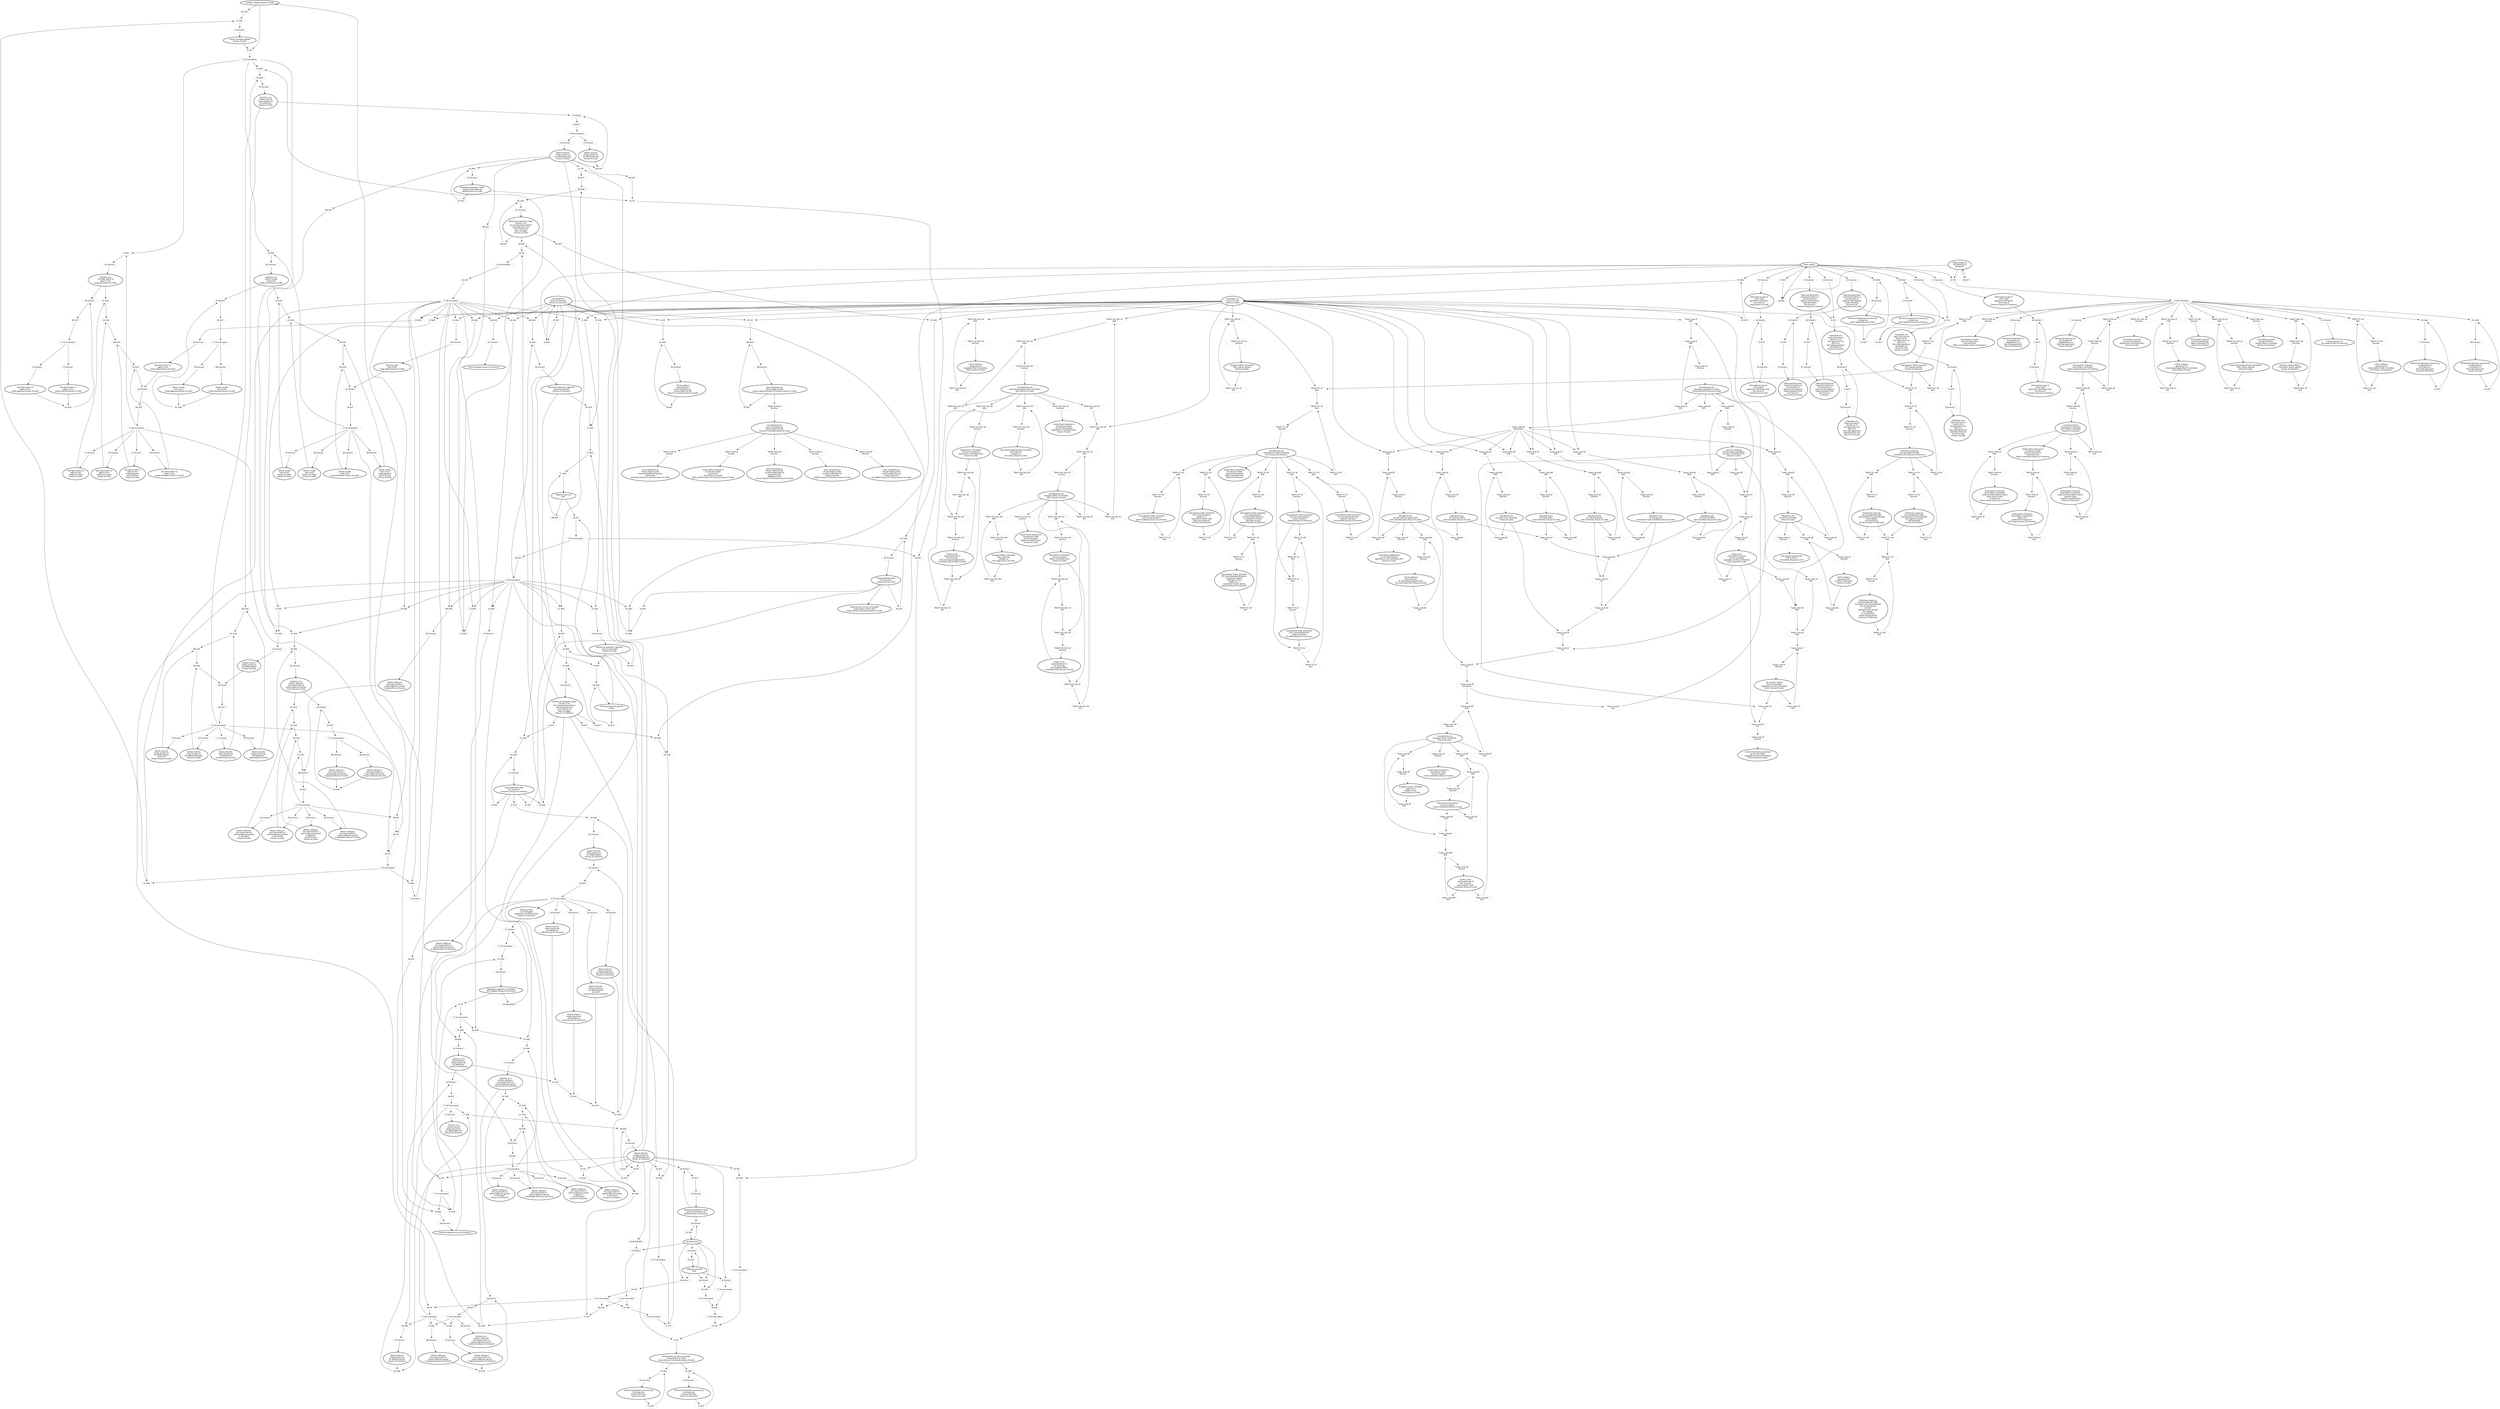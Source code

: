 digraph{graph[fontname="calibri"];node[fontname="calibri"];edge[fontname="calibri"];edge [style=solid, color=black];"2"->"444"[label=""];edge[style=solid, color=black];edge [style=solid, color=black];"2"->"419"[label=""];edge[style=solid, color=black];edge [style=solid, color=black];"4"->"292"[label=""];edge[style=solid, color=black];edge [style=solid, color=black];"4"->"315"[label=""];edge[style=solid, color=black];edge [style=solid, color=black];"4"->"323"[label=""];edge[style=solid, color=black];edge [style=solid, color=black];"4"->"335"[label=""];edge[style=solid, color=black];edge [style=solid, color=black];"4"->"383"[label=""];edge[style=solid, color=black];edge [style=solid, color=black];"4"->"326"[label=""];edge[style=solid, color=black];edge [style=solid, color=black];"4"->"330"[label=""];edge[style=solid, color=black];edge [style=solid, color=black];"4"->"317"[label=""];edge[style=solid, color=black];edge [style=solid, color=black];"4"->"313"[label=""];edge[style=solid, color=black];edge [style=solid, color=black];"4"->"2363"[label=""];edge[style=solid, color=black];edge [style=solid, color=black];"12"->"690"[label=""];edge[style=solid, color=black];edge [style=solid, color=black];"12"->"700"[label=""];edge[style=solid, color=black];edge [style=solid, color=black];"12"->"701"[label=""];edge[style=solid, color=black];edge [style=solid, color=black];"12"->"702"[label=""];edge[style=solid, color=black];edge [style=solid, color=black];"12"->"703"[label=""];edge[style=solid, color=black];edge [style=solid, color=black];"12"->"704"[label=""];edge[style=solid, color=black];edge [style=solid, color=black];"12"->"1317"[label=""];edge[style=solid, color=black];edge [style=solid, color=black];"12"->"1320"[label=""];edge[style=solid, color=black];edge [style=solid, color=black];"12"->"2362"[label=""];edge[style=solid, color=black];edge [style=solid, color=black];"12"->"361"[label=""];edge[style=solid, color=black];edge [style=solid, color=black];"12"->"1285"[label=""];edge[style=solid, color=black];edge [style=solid, color=black];"12"->"1298"[label=""];edge[style=solid, color=black];edge [style=solid, color=black];"12"->"366"[label=""];edge[style=solid, color=black];edge [style=solid, color=black];"12"->"370"[label=""];edge[style=solid, color=black];edge [style=solid, color=black];"12"->"313"[label=""];edge[style=solid, color=black];edge [style=solid, color=black];"12"->"317"[label=""];edge[style=solid, color=black];edge [style=solid, color=black];"12"->"373"[label=""];edge[style=solid, color=black];edge [style=solid, color=black];"12"->"368"[label=""];edge[style=solid, color=black];edge [style=solid, color=black];"12"->"705"[label=""];edge[style=solid, color=black];edge [style=solid, color=black];"12"->"706"[label=""];edge[style=solid, color=black];edge [style=solid, color=black];"12"->"707"[label=""];edge[style=solid, color=black];edge [style=solid, color=black];"12"->"430"[label=""];edge[style=solid, color=black];edge [style=solid, color=black];"12"->"359"[label=""];edge[style=solid, color=black];edge [style=solid, color=black];"12"->"383"[label=""];edge[style=solid, color=black];edge [style=solid, color=black];"19"->"764"[label=""];edge[style=solid, color=black];edge [style=solid, color=black];"19"->"1165"[label=""];edge[style=solid, color=black];edge [style=solid, color=black];"19"->"1874"[label=""];edge[style=solid, color=black];edge [style=solid, color=black];"19"->"1873"[label=""];edge[style=solid, color=black];edge [style=solid, color=black];"19"->"1870"[label=""];edge[style=solid, color=black];edge [style=solid, color=black];"21"->"419"[label=""];edge[style=solid, color=black];edge [style=solid, color=black];"23"->"295"[label=""];edge[style=solid, color=black];edge [style=solid, color=black];"24"->"1046"[label=""];edge[style=solid, color=black];edge [style=solid, color=black];"38"->"1011"[label=""];edge[style=solid, color=black];edge [style=solid, color=black];"38"->"295"[label=""];edge[style=solid, color=black];edge [style=solid, color=black];"72"->"1864"[label=""];edge[style=solid, color=black];edge [style=solid, color=black];"72"->"1860"[label=""];edge[style=solid, color=black];edge [style=solid, color=black];"84"->"1866"[label=""];edge[style=solid, color=black];edge [style=solid, color=black];"84"->"1872"[label=""];edge[style=solid, color=black];edge [style=solid, color=black];"84"->"1875"[label=""];edge[style=solid, color=black];edge [style=solid, color=black];"84"->"1860"[label=""];edge[style=solid, color=black];edge [style=solid, color=black];"116"->"1022"[label=""];edge[style=solid, color=black];edge [style=solid, color=black];"116"->"1048"[label=""];edge[style=solid, color=black];edge [style=solid, color=black];"117"->"1042"[label=""];edge[style=solid, color=black];edge [style=solid, color=black];"117"->"1063"[label=""];edge[style=solid, color=black];edge [style=solid, color=black];"118"->"289"[label=""];edge[style=solid, color=black];edge [style=solid, color=black];"118"->"306"[label=""];edge[style=solid, color=black];edge [style=solid, color=black];"118"->"540"[label=""];edge[style=solid, color=black];edge [style=solid, color=black];"118"->"308"[label=""];edge[style=solid, color=black];edge [style=solid, color=black];"118"->"422"[label=""];edge[style=solid, color=black];edge [style=solid, color=black];"118"->"312"[label=""];edge[style=solid, color=black];edge [style=solid, color=black];"119"->"540"[label=""];edge[style=solid, color=black];edge [style=solid, color=black];"119"->"429"[label=""];edge[style=solid, color=black];edge [style=solid, color=black];"119"->"435"[label=""];edge[style=solid, color=black];edge [style=solid, color=black];"120"->"1050"[label=""];edge[style=solid, color=black];edge [style=solid, color=black];"120"->"1051"[label=""];edge[style=solid, color=black];edge [style=solid, color=black];"121"->"303"[label=""];edge[style=solid, color=black];edge [style=solid, color=black];"121"->"447"[label=""];edge[style=solid, color=black];edge [style=solid, color=black];"122"->"448"[label=""];edge[style=solid, color=black];edge [style=solid, color=black];"122"->"387"[label=""];edge[style=solid, color=black];edge [style=solid, color=black];"123"->"449"[label=""];edge[style=solid, color=black];edge [style=solid, color=black];"123"->"387"[label=""];edge[style=solid, color=black];edge [style=solid, color=black];"125"->"450"[label=""];edge[style=solid, color=black];edge [style=solid, color=black];"125"->"420"[label=""];edge[style=solid, color=black];edge [style=solid, color=black];"127"->"1052"[label=""];edge[style=solid, color=black];edge [style=solid, color=black];"127"->"1053"[label=""];edge[style=solid, color=black];edge [style=solid, color=black];"127"->"1054"[label=""];edge[style=solid, color=black];edge [style=solid, color=black];"127"->"1055"[label=""];edge[style=solid, color=black];edge [style=solid, color=black];"128"->"318"[label=""];edge[style=solid, color=black];edge [style=solid, color=black];"128"->"286"[label=""];edge[style=solid, color=black];edge [style=solid, color=black];"128"->"311"[label=""];edge[style=solid, color=black];edge [style=solid, color=black];"128"->"422"[label=""];edge[style=solid, color=black];edge [style=solid, color=black];"128"->"454"[label=""];edge[style=solid, color=black];edge [style=solid, color=black];"128"->"1012"[label=""];edge[style=solid, color=black];edge [style=solid, color=black];"128"->"1023"[label=""];edge[style=solid, color=black];edge [style=solid, color=black];"128"->"1050"[label=""];edge[style=solid, color=black];edge [style=solid, color=black];"128"->"1055"[label=""];edge[style=solid, color=black];edge [style=solid, color=black];"128"->"453"[label=""];edge[style=solid, color=black];edge [style=solid, color=black];"129"->"318"[label=""];edge[style=solid, color=black];edge [style=solid, color=black];"129"->"286"[label=""];edge[style=solid, color=black];edge [style=solid, color=black];"129"->"412"[label=""];edge[style=solid, color=black];edge [style=solid, color=black];"129"->"440"[label=""];edge[style=solid, color=black];edge [style=solid, color=black];"129"->"445"[label=""];edge[style=solid, color=black];edge [style=solid, color=black];"129"->"1043"[label=""];edge[style=solid, color=black];edge [style=solid, color=black];"129"->"382"[label=""];edge[style=solid, color=black];edge [style=solid, color=black];"130"->"1023"[label=""];edge[style=solid, color=black];edge [style=solid, color=black];"131"->"1043"[label=""];edge[style=solid, color=black];edge [style=solid, color=black];"132"->"1047"[label=""];edge[style=solid, color=black];edge [style=solid, color=black];"133"->"1062"[label=""];edge[style=solid, color=black];edge [style=solid, color=black];"134"->"1019"[label=""];edge[style=solid, color=black];edge [style=solid, color=black];"135"->"1039"[label=""];edge[style=solid, color=black];edge [style=solid, color=black];"136"->"283"[label=""];edge[style=solid, color=black];edge [style=solid, color=black];"136"->"307"[label=""];edge[style=solid, color=black];edge [style=solid, color=black];"136"->"287"[label=""];edge[style=solid, color=black];edge [style=solid, color=black];"136"->"355"[label=""];edge[style=solid, color=black];edge [style=solid, color=black];"136"->"573"[label=""];edge[style=solid, color=black];edge [style=solid, color=black];"136"->"2394"[label=""];edge[style=solid, color=black];edge [style=solid, color=black];"136"->"2770"[label=""];edge[style=solid, color=black];edge [style=solid, color=black];"136"->"2842"[label=""];edge[style=solid, color=black];edge [style=solid, color=black];"136"->"458"[label=""];edge[style=solid, color=black];edge [style=solid, color=black];"136"->"423"[label=""];edge[style=solid, color=black];edge [style=solid, color=black];"136"->"568"[label=""];edge[style=solid, color=black];edge [style=solid, color=black];"136"->"2378"[label=""];edge[style=solid, color=black];edge [style=solid, color=black];"136"->"2382"[label=""];edge[style=solid, color=black];edge [style=solid, color=black];"136"->"2391"[label=""];edge[style=solid, color=black];edge [style=solid, color=black];"138"->"282"[label=""];edge[style=solid, color=black];edge [style=solid, color=black];"138"->"301"[label=""];edge[style=solid, color=black];edge [style=solid, color=black];"138"->"538"[label=""];edge[style=solid, color=black];edge [style=solid, color=black];"138"->"316"[label=""];edge[style=solid, color=black];edge [style=solid, color=black];"138"->"405"[label=""];edge[style=solid, color=black];edge [style=solid, color=black];"139"->"538"[label=""];edge[style=solid, color=black];edge [style=solid, color=black];"139"->"434"[label=""];edge[style=solid, color=black];edge [style=solid, color=black];"139"->"415"[label=""];edge[style=solid, color=black];edge [style=solid, color=black];"139"->"141"[label=""];edge[style=solid, color=black];edge [style=solid, color=black];"142"->"574"[label=""];edge[style=solid, color=black];edge [style=solid, color=black];"142"->"575"[label=""];edge[style=solid, color=black];edge [style=solid, color=black];"143"->"1868"[label=""];edge[style=solid, color=black];edge [style=solid, color=black];"143"->"1861"[label=""];edge[style=solid, color=black];edge [style=solid, color=black];"143"->"1859"[label=""];edge[style=solid, color=black];edge [style=solid, color=black];"144"->"832"[label=""];edge[style=solid, color=black];edge [style=solid, color=black];"144"->"267"[label=""];edge[style=solid, color=black];edge [style=solid, color=black];"144"->"841"[label=""];edge[style=solid, color=black];edge [style=solid, color=black];"144"->"843"[label=""];edge[style=solid, color=black];edge [style=solid, color=black];"144"->"844"[label=""];edge[style=solid, color=black];edge [style=solid, color=black];"144"->"845"[label=""];edge[style=solid, color=black];edge [style=solid, color=black];"144"->"1897"[label=""];edge[style=solid, color=black];edge [style=solid, color=black];"144"->"2396"[label=""];edge[style=solid, color=black];edge [style=solid, color=black];"145"->"824"[label=""];edge[style=solid, color=black];edge [style=solid, color=black];"145"->"825"[label=""];edge[style=solid, color=black];edge [style=solid, color=black];"146"->"833"[label=""];edge[style=solid, color=black];edge [style=solid, color=black];"150"->"1056"[label=""];edge[style=solid, color=black];edge [style=solid, color=black];"151"->"747"[label=""];edge[style=solid, color=black];edge [style=solid, color=black];"151"->"789"[label=""];edge[style=solid, color=black];edge [style=solid, color=black];"151"->"724"[label=""];edge[style=solid, color=black];edge [style=solid, color=black];"151"->"736"[label=""];edge[style=solid, color=black];edge [style=solid, color=black];"152"->"792"[label=""];edge[style=solid, color=black];edge [style=solid, color=black];"152"->"731"[label=""];edge[style=solid, color=black];edge [style=solid, color=black];"153"->"794"[label=""];edge[style=solid, color=black];edge [style=solid, color=black];"153"->"733"[label=""];edge[style=solid, color=black];edge [style=solid, color=black];"154"->"790"[label=""];edge[style=solid, color=black];edge [style=solid, color=black];"154"->"734"[label=""];edge[style=solid, color=black];edge [style=solid, color=black];"155"->"791"[label=""];edge[style=solid, color=black];edge [style=solid, color=black];"155"->"732"[label=""];edge[style=solid, color=black];edge [style=solid, color=black];"156"->"795"[label=""];edge[style=solid, color=black];edge [style=solid, color=black];"156"->"735"[label=""];edge[style=solid, color=black];edge [style=solid, color=black];"157"->"793"[label=""];edge[style=solid, color=black];edge [style=solid, color=black];"157"->"731"[label=""];edge[style=solid, color=black];edge [style=solid, color=black];"158"->"803"[label=""];edge[style=solid, color=black];edge [style=solid, color=black];"158"->"801"[label=""];edge[style=solid, color=black];edge [style=solid, color=black];"159"->"800"[label=""];edge[style=solid, color=black];edge [style=solid, color=black];"159"->"802"[label=""];edge[style=solid, color=black];edge [style=solid, color=black];"161"->"1058"[label=""];edge[style=solid, color=black];edge [style=solid, color=black];"162"->"1029"[label=""];edge[style=solid, color=black];edge [style=solid, color=black];"167"->"1028"[label=""];edge[style=solid, color=black];edge [style=solid, color=black];"168"->"1028"[label=""];edge[style=solid, color=black];edge [style=solid, color=black];"169"->"1024"[label=""];edge[style=solid, color=black];edge [style=solid, color=black];"173"->"1060"[label=""];edge[style=solid, color=black];edge [style=solid, color=black];"174"->"1027"[label=""];edge[style=solid, color=black];edge [style=solid, color=black];"174"->"1057"[label=""];edge[style=solid, color=black];edge [style=solid, color=black];"178"->"1034"[label=""];edge[style=solid, color=black];edge [style=solid, color=black];"179"->"1037"[label=""];edge[style=solid, color=black];edge [style=solid, color=black];"179"->"1061"[label=""];edge[style=solid, color=black];edge [style=solid, color=black];"180"->"1038"[label=""];edge[style=solid, color=black];edge [style=solid, color=black];"181"->"1038"[label=""];edge[style=solid, color=black];edge [style=solid, color=black];"189"->"1021"[label=""];edge[style=solid, color=black];edge [style=solid, color=black];"190"->"1026"[label=""];edge[style=solid, color=black];edge [style=solid, color=black];"191"->"1036"[label=""];edge[style=solid, color=black];edge [style=solid, color=black];"192"->"1041"[label=""];edge[style=solid, color=black];edge [style=solid, color=black];"202"->"799"[label=""];edge[style=solid, color=black];edge [style=solid, color=black];"202"->"752"[label=""];edge[style=solid, color=black];edge [style=solid, color=black];"202"->"727"[label=""];edge[style=solid, color=black];edge [style=solid, color=black];"202"->"728"[label=""];edge[style=solid, color=black];edge [style=solid, color=black];"202"->"1473"[label=""];edge[style=solid, color=black];edge [style=solid, color=black];"217"->"1020"[label=""];edge[style=solid, color=black];edge [style=solid, color=black];"218"->"1025"[label=""];edge[style=solid, color=black];edge [style=solid, color=black];"219"->"1035"[label=""];edge[style=solid, color=black];edge [style=solid, color=black];"220"->"1030"[label=""];edge[style=solid, color=black];edge [style=solid, color=black];"221"->"1040"[label=""];edge[style=solid, color=black];edge [style=solid, color=black];"225"->"748"[label=""];edge[style=solid, color=black];edge [style=solid, color=black];"225"->"725"[label=""];edge[style=solid, color=black];edge [style=solid, color=black];"225"->"737"[label=""];edge[style=solid, color=black];edge [style=solid, color=black];"225"->"796"[label=""];edge[style=solid, color=black];edge [style=solid, color=black];"229"->"451"[label=""];edge[style=solid, color=black];edge [style=solid, color=black];"229"->"420"[label=""];edge[style=solid, color=black];edge [style=solid, color=black];"246"->"824"[label=""];edge[style=solid, color=black];edge [style=solid, color=black];"246"->"825"[label=""];edge[style=solid, color=black];edge [style=solid, color=black];"247"->"805"[label=""];edge[style=solid, color=black];edge [style=solid, color=black];"247"->"806"[label=""];edge[style=solid, color=black];edge [style=solid, color=black];"247"->"807"[label=""];edge[style=solid, color=black];edge [style=solid, color=black];"247"->"808"[label=""];edge[style=solid, color=black];edge [style=solid, color=black];"247"->"1876"[label=""];edge[style=solid, color=black];edge [style=solid, color=black];"254"->"831"[label=""];edge[style=solid, color=black];edge [style=solid, color=black];"255"->"1044"[label=""];edge[style=solid, color=black];edge [style=solid, color=black];"256"->"1016"[label=""];edge[style=solid, color=black];edge [style=solid, color=black];"257"->"1015"[label=""];edge[style=solid, color=black];edge [style=solid, color=black];"258"->"1014"[label=""];edge[style=solid, color=black];edge [style=solid, color=black];"261"->"1017"[label=""];edge[style=solid, color=black];edge [style=solid, color=black];"261"->"1045"[label=""];edge[style=solid, color=black];edge [style=solid, color=black];"262"->"1018"[label=""];edge[style=solid, color=black];edge [style=solid, color=black];"263"->"1018"[label=""];edge[style=solid, color=black];edge [style=solid, color=black];"265"->"2363"[label=""];edge[style=solid, color=black];edge [style=solid, color=black];"265"->"826"[label=""];edge[style=solid, color=black];edge [style=solid, color=black];"265"->"2362"[label=""];edge[style=solid, color=black];edge [style=solid, color=black];"266"->"875"[label=""];edge[style=solid, color=black];edge [style=solid, color=black];"266"->"858"[label=""];edge[style=solid, color=black];edge [style=solid, color=black];"268"->"876"[label=""];edge[style=solid, color=black];edge [style=solid, color=black];"268"->"269"[label=""];edge[style=solid, color=black];edge [style=solid, color=black];"268"->"865"[label=""];edge[style=solid, color=black];edge [style=solid, color=black];"268"->"2361"[label=""];edge[style=solid, color=black];edge [style=solid, color=black];"269"->"2817"[label=""];edge[style=solid, color=black];edge [style=solid, color=black];"275"->"798"[label=""];edge[style=solid, color=black];edge [style=solid, color=black];"276"->"797"[label=""];edge[style=solid, color=black];edge [style=solid, color=black];"278"->"2356"[label=""];edge[style=solid, color=black];edge [style=solid, color=black];"279"->"804"[label=""];edge[style=solid, color=black];edge [style=solid, color=black];"279"->"414"[label=""];edge[style=solid, color=black];edge [style=solid, color=black];"280"->"413"[label=""];edge[style=solid, color=black];edge [style=solid, color=black];"281"->"118"[label=""];edge[style=solid, color=black];edge [style=solid, color=black];"282"->"288"[label=""];edge[style=solid, color=black];edge [style=solid, color=black];"283"->"288"[label=""];edge[style=solid, color=black];edge [style=solid, color=black];"284"->"300"[label=""];edge[style=solid, color=black];edge [style=solid, color=black];"285"->"981"[label=""];edge[style=solid, color=black];edge [style=solid, color=black];"286"->"284"[label=""];edge[style=solid, color=black];edge [style=solid, color=black];"287"->"296"[label=""];edge[style=solid, color=black];edge [style=solid, color=black];"288"->"300"[label=""];edge[style=solid, color=black];edge [style=solid, color=black];"289"->"305"[label=""];edge[style=solid, color=black];edge [style=solid, color=black];"290"->"329"[label=""];edge[style=solid, color=black];edge [style=solid, color=black];"291"->"988"[label=""];edge[style=solid, color=black];edge [style=solid, color=black];"292"->"307"[label=""];edge[style=solid, color=black];edge [style=solid, color=black];"294"->"138"[label=""];edge[style=solid, color=black];edge [style=solid, color=black];"295"->"992"[label=""];edge[style=solid, color=black];edge [style=solid, color=black];"296"->"353"[label=""];edge[style=solid, color=black];edge [style=solid, color=black];"298"->"148"[label=""];edge[style=solid, color=black];edge [style=solid, color=black];"299"->"986"[label=""];edge[style=solid, color=black];edge [style=solid, color=black];"300"->"305"[label=""];edge[style=solid, color=black];edge [style=solid, color=black];"301"->"314"[label=""];edge[style=solid, color=black];edge [style=solid, color=black];"302"->"343"[label=""];edge[style=solid, color=black];edge [style=solid, color=black];"303"->"349"[label=""];edge[style=solid, color=black];edge [style=solid, color=black];"304"->"312"[label=""];edge[style=solid, color=black];edge [style=solid, color=black];"305"->"281"[label=""];edge[style=solid, color=black];edge [style=solid, color=black];"306"->"315"[label=""];edge[style=solid, color=black];edge [style=solid, color=black];"307"->"4"[label=""];edge[style=solid, color=black];edge [style=solid, color=black];"308"->"326"[label=""];edge[style=solid, color=black];edge [style=solid, color=black];"309"->"122"[label=""];edge[style=solid, color=black];edge [style=solid, color=black];"311"->"299"[label=""];edge[style=solid, color=black];edge [style=solid, color=black];"312"->"142"[label=""];edge[style=solid, color=black];edge [style=solid, color=black];"313"->"351"[label=""];edge[style=solid, color=black];edge [style=solid, color=black];"314"->"294"[label=""];edge[style=solid, color=black];edge [style=solid, color=black];"315"->"314"[label=""];edge[style=solid, color=black];edge [style=solid, color=black];"316"->"329"[label=""];edge[style=solid, color=black];edge [style=solid, color=black];"317"->"352"[label=""];edge[style=solid, color=black];edge [style=solid, color=black];"318"->"416"[label=""];edge[style=solid, color=black];edge [style=solid, color=black];"319"->"989"[label=""];edge[style=solid, color=black];edge [style=solid, color=black];"320"->"255"[label=""];edge[style=solid, color=black];edge [style=solid, color=black];"321"->"258"[label=""];edge[style=solid, color=black];edge [style=solid, color=black];"322"->"417"[label=""];edge[style=solid, color=black];edge [style=solid, color=black];"323"->"298"[label=""];edge[style=solid, color=black];edge [style=solid, color=black];"324"->"257"[label=""];edge[style=solid, color=black];edge [style=solid, color=black];"325"->"990"[label=""];edge[style=solid, color=black];edge [style=solid, color=black];"326"->"327"[label=""];edge[style=solid, color=black];edge [style=solid, color=black];"327"->"299"[label=""];edge[style=solid, color=black];edge [style=solid, color=black];"328"->"987"[label=""];edge[style=solid, color=black];edge [style=solid, color=black];"329"->"495"[label=""];edge[style=solid, color=black];edge [style=solid, color=black];"330"->"331"[label=""];edge[style=solid, color=black];edge [style=solid, color=black];"331"->"320"[label=""];edge[style=solid, color=black];edge [style=solid, color=black];"332"->"333"[label=""];edge[style=solid, color=black];edge [style=solid, color=black];"333"->"494"[label=""];edge[style=solid, color=black];edge [style=solid, color=black];"334"->"493"[label=""];edge[style=solid, color=black];edge [style=solid, color=black];"335"->"336"[label=""];edge[style=solid, color=black];edge [style=solid, color=black];"336"->"309"[label=""];edge[style=solid, color=black];edge [style=solid, color=black];"337"->"492"[label=""];edge[style=solid, color=black];edge [style=solid, color=black];"338"->"337"[label=""];edge[style=solid, color=black];edge [style=solid, color=black];"339"->"338"[label=""];edge[style=solid, color=black];edge [style=solid, color=black];"340"->"501"[label=""];edge[style=solid, color=black];edge [style=solid, color=black];"341"->"340"[label=""];edge[style=solid, color=black];edge [style=solid, color=black];"343"->"341"[label=""];edge[style=solid, color=black];edge [style=solid, color=black];"344"->"302"[label=""];edge[style=solid, color=black];edge [style=solid, color=black];"345"->"302"[label=""];edge[style=solid, color=black];edge [style=solid, color=black];"347"->"996"[label=""];edge[style=solid, color=black];edge [style=solid, color=black];"348"->"998"[label=""];edge[style=solid, color=black];edge [style=solid, color=black];"349"->"350"[label=""];edge[style=solid, color=black];edge [style=solid, color=black];"350"->"997"[label=""];edge[style=solid, color=black];edge [style=solid, color=black];"351"->"507"[label=""];edge[style=solid, color=black];edge [style=solid, color=black];"352"->"508"[label=""];edge[style=solid, color=black];edge [style=solid, color=black];"353"->"354"[label=""];edge[style=solid, color=black];edge [style=solid, color=black];"354"->"509"[label=""];edge[style=solid, color=black];edge [style=solid, color=black];"355"->"12"[label=""];edge[style=solid, color=black];edge [style=solid, color=black];"359"->"360"[label=""];edge[style=solid, color=black];edge [style=solid, color=black];"360"->"512"[label=""];edge[style=solid, color=black];edge [style=solid, color=black];"361"->"362"[label=""];edge[style=solid, color=black];edge [style=solid, color=black];"362"->"513"[label=""];edge[style=solid, color=black];edge [style=solid, color=black];"363"->"518"[label=""];edge[style=solid, color=black];edge [style=solid, color=black];"364"->"363"[label=""];edge[style=solid, color=black];edge [style=solid, color=black];"365"->"364"[label=""];edge[style=solid, color=black];edge [style=solid, color=black];"366"->"521"[label=""];edge[style=solid, color=black];edge [style=solid, color=black];"367"->"527"[label=""];edge[style=solid, color=black];edge [style=solid, color=black];"368"->"369"[label=""];edge[style=solid, color=black];edge [style=solid, color=black];"369"->"530"[label=""];edge[style=solid, color=black];edge [style=solid, color=black];"370"->"371"[label=""];edge[style=solid, color=black];edge [style=solid, color=black];"371"->"372"[label=""];edge[style=solid, color=black];edge [style=solid, color=black];"372"->"566"[label=""];edge[style=solid, color=black];edge [style=solid, color=black];"373"->"531"[label=""];edge[style=solid, color=black];edge [style=solid, color=black];"374"->"536"[label=""];edge[style=solid, color=black];edge [style=solid, color=black];"375"->"1074"[label=""];edge[style=solid, color=black];edge [style=solid, color=black];"376"->"377"[label=""];edge[style=solid, color=black];edge [style=solid, color=black];"377"->"1075"[label=""];edge[style=solid, color=black];edge [style=solid, color=black];"378"->"1080"[label=""];edge[style=solid, color=black];edge [style=solid, color=black];"379"->"378"[label=""];edge[style=solid, color=black];edge [style=solid, color=black];"380"->"379"[label=""];edge[style=solid, color=black];edge [style=solid, color=black];"381"->"380"[label=""];edge[style=solid, color=black];edge [style=solid, color=black];"382"->"1083"[label=""];edge[style=solid, color=black];edge [style=solid, color=black];"383"->"384"[label=""];edge[style=solid, color=black];edge [style=solid, color=black];"384"->"385"[label=""];edge[style=solid, color=black];edge [style=solid, color=black];"385"->"386"[label=""];edge[style=solid, color=black];edge [style=solid, color=black];"386"->"125"[label=""];edge[style=solid, color=black];edge [style=solid, color=black];"387"->"388"[label=""];edge[style=solid, color=black];edge [style=solid, color=black];"388"->"229"[label=""];edge[style=solid, color=black];edge [style=solid, color=black];"389"->"502"[label=""];edge[style=solid, color=black];edge [style=solid, color=black];"390"->"393"[label=""];edge[style=solid, color=black];edge [style=solid, color=black];"391"->"503"[label=""];edge[style=solid, color=black];edge [style=solid, color=black];"392"->"505"[label=""];edge[style=solid, color=black];edge [style=solid, color=black];"393"->"504"[label=""];edge[style=solid, color=black];edge [style=solid, color=black];"394"->"985"[label=""];edge[style=solid, color=black];edge [style=solid, color=black];"401"->"136"[label=""];edge[style=solid, color=black];edge [style=solid, color=black];"402"->"2373"[label=""];edge[style=solid, color=black];edge [style=solid, color=black];"405"->"343"[label=""];edge[style=solid, color=black];edge [style=solid, color=black];"406"->"345"[label=""];edge[style=solid, color=black];edge [style=solid, color=black];"407"->"993"[label=""];edge[style=solid, color=black];edge [style=solid, color=black];"408"->"506"[label=""];edge[style=solid, color=black];edge [style=solid, color=black];"409"->"1067"[label=""];edge[style=solid, color=black];edge [style=solid, color=black];"410"->"127"[label=""];edge[style=solid, color=black];edge [style=solid, color=black];"411"->"983"[label=""];edge[style=solid, color=black];edge [style=solid, color=black];"412"->"303"[label=""];edge[style=solid, color=black];edge [style=solid, color=black];"413"->"351"[label=""];edge[style=solid, color=black];edge [style=solid, color=black];"414"->"352"[label=""];edge[style=solid, color=black];edge [style=solid, color=black];"415"->"296"[label=""];edge[style=solid, color=black];edge [style=solid, color=black];"416"->"353"[label=""];edge[style=solid, color=black];edge [style=solid, color=black];"417"->"418"[label=""];edge[style=solid, color=black];edge [style=solid, color=black];"418"->"1003"[label=""];edge[style=solid, color=black];edge [style=solid, color=black];"419"->"1007"[label=""];edge[style=solid, color=black];edge [style=solid, color=black];"420"->"1010"[label=""];edge[style=solid, color=black];edge [style=solid, color=black];"421"->"994"[label=""];edge[style=solid, color=black];edge [style=solid, color=black];"422"->"406"[label=""];edge[style=solid, color=black];edge [style=solid, color=black];"423"->"2352"[label=""];edge[style=solid, color=black];edge [style=solid, color=black];"424"->"2388"[label=""];edge[style=solid, color=black];edge [style=solid, color=black];"425"->"2381"[label=""];edge[style=solid, color=black];edge [style=solid, color=black];"429"->"354"[label=""];edge[style=solid, color=black];edge [style=solid, color=black];"430"->"355"[label=""];edge[style=solid, color=black];edge [style=solid, color=black];"434"->"360"[label=""];edge[style=solid, color=black];edge [style=solid, color=black];"435"->"359"[label=""];edge[style=solid, color=black];edge [style=solid, color=black];"436"->"999"[label=""];edge[style=solid, color=black];edge [style=solid, color=black];"437"->"1000"[label=""];edge[style=solid, color=black];edge [style=solid, color=black];"438"->"1002"[label=""];edge[style=solid, color=black];edge [style=solid, color=black];"439"->"1001"[label=""];edge[style=solid, color=black];edge [style=solid, color=black];"440"->"372"[label=""];edge[style=solid, color=black];edge [style=solid, color=black];"441"->"1005"[label=""];edge[style=solid, color=black];edge [style=solid, color=black];"442"->"1004"[label=""];edge[style=solid, color=black];edge [style=solid, color=black];"443"->"1006"[label=""];edge[style=solid, color=black];edge [style=solid, color=black];"444"->"377"[label=""];edge[style=solid, color=black];edge [style=solid, color=black];"445"->"380"[label=""];edge[style=solid, color=black];edge [style=solid, color=black];"446"->"1008"[label=""];edge[style=solid, color=black];edge [style=solid, color=black];"447"->"382"[label=""];edge[style=solid, color=black];edge [style=solid, color=black];"448"->"384"[label=""];edge[style=solid, color=black];edge [style=solid, color=black];"449"->"385"[label=""];edge[style=solid, color=black];edge [style=solid, color=black];"450"->"386"[label=""];edge[style=solid, color=black];edge [style=solid, color=black];"451"->"388"[label=""];edge[style=solid, color=black];edge [style=solid, color=black];"452"->"1009"[label=""];edge[style=solid, color=black];edge [style=solid, color=black];"453"->"350"[label=""];edge[style=solid, color=black];edge [style=solid, color=black];"454"->"393"[label=""];edge[style=solid, color=black];edge [style=solid, color=black];"458"->"401"[label=""];edge[style=solid, color=black];edge [style=solid, color=black];"459"->"402"[label=""];edge[style=solid, color=black];edge [style=solid, color=black];"461"->"568"[label=""];edge[style=solid, color=black];edge [style=solid, color=black];"462"->"2379"[label=""];edge[style=solid, color=black];edge [style=solid, color=black];"464"->"570"[label=""];edge[style=solid, color=black];edge [style=solid, color=black];"467"->"573"[label=""];edge[style=solid, color=black];edge [style=solid, color=black];"468"->"2395"[label=""];edge[style=solid, color=black];edge [style=solid, color=black];"469"->"2839"[label=""];edge[style=solid, color=black];edge [style=solid, color=black];"470"->"2838"[label=""];edge[style=solid, color=black];edge [style=solid, color=black];"471"->"2843"[label=""];edge[style=solid, color=black];edge [style=solid, color=black];"472"->"2844"[label=""];edge[style=solid, color=black];edge [style=solid, color=black];"473"->"574"[label=""];edge[style=solid, color=black];edge [style=solid, color=black];"474"->"575"[label=""];edge[style=solid, color=black];edge [style=solid, color=black];"489"->"256"[label=""];edge[style=solid, color=black];edge [style=solid, color=black];"490"->"1064"[label=""];edge[style=solid, color=black];edge [style=solid, color=black];"491"->"1065"[label=""];edge[style=solid, color=black];edge [style=solid, color=black];"492"->"261"[label=""];edge[style=solid, color=black];edge [style=solid, color=black];"493"->"23"[label=""];edge[style=solid, color=black];edge [style=solid, color=black];"494"->"38"[label=""];edge[style=solid, color=black];edge [style=solid, color=black];"495"->"132"[label=""];edge[style=solid, color=black];edge [style=solid, color=black];"496"->"134"[label=""];edge[style=solid, color=black];edge [style=solid, color=black];"497"->"217"[label=""];edge[style=solid, color=black];edge [style=solid, color=black];"498"->"189"[label=""];edge[style=solid, color=black];edge [style=solid, color=black];"499"->"1066"[label=""];edge[style=solid, color=black];edge [style=solid, color=black];"500"->"203"[label=""];edge[style=solid, color=black];edge [style=solid, color=black];"501"->"116"[label=""];edge[style=solid, color=black];edge [style=solid, color=black];"502"->"262"[label=""];edge[style=solid, color=black];edge [style=solid, color=black];"503"->"263"[label=""];edge[style=solid, color=black];edge [style=solid, color=black];"504"->"128"[label=""];edge[style=solid, color=black];edge [style=solid, color=black];"505"->"130"[label=""];edge[style=solid, color=black];edge [style=solid, color=black];"506"->"120"[label=""];edge[style=solid, color=black];edge [style=solid, color=black];"507"->"280"[label=""];edge[style=solid, color=black];edge [style=solid, color=black];"508"->"279"[label=""];edge[style=solid, color=black];edge [style=solid, color=black];"509"->"119"[label=""];edge[style=solid, color=black];edge [style=solid, color=black];"512"->"139"[label=""];edge[style=solid, color=black];edge [style=solid, color=black];"513"->"150"[label=""];edge[style=solid, color=black];edge [style=solid, color=black];"514"->"169"[label=""];edge[style=solid, color=black];edge [style=solid, color=black];"515"->"218"[label=""];edge[style=solid, color=black];edge [style=solid, color=black];"516"->"190"[label=""];edge[style=solid, color=black];edge [style=solid, color=black];"517"->"1068"[label=""];edge[style=solid, color=black];edge [style=solid, color=black];"518"->"174"[label=""];edge[style=solid, color=black];edge [style=solid, color=black];"519"->"167"[label=""];edge[style=solid, color=black];edge [style=solid, color=black];"520"->"168"[label=""];edge[style=solid, color=black];edge [style=solid, color=black];"521"->"161"[label=""];edge[style=solid, color=black];edge [style=solid, color=black];"523"->"162"[label=""];edge[style=solid, color=black];edge [style=solid, color=black];"524"->"220"[label=""];edge[style=solid, color=black];edge [style=solid, color=black];"525"->"1069"[label=""];edge[style=solid, color=black];edge [style=solid, color=black];"526"->"1070"[label=""];edge[style=solid, color=black];edge [style=solid, color=black];"527"->"1071"[label=""];edge[style=solid, color=black];edge [style=solid, color=black];"528"->"1072"[label=""];edge[style=solid, color=black];edge [style=solid, color=black];"529"->"1073"[label=""];edge[style=solid, color=black];edge [style=solid, color=black];"530"->"123"[label=""];edge[style=solid, color=black];edge [style=solid, color=black];"531"->"173"[label=""];edge[style=solid, color=black];edge [style=solid, color=black];"532"->"178"[label=""];edge[style=solid, color=black];edge [style=solid, color=black];"533"->"219"[label=""];edge[style=solid, color=black];edge [style=solid, color=black];"534"->"191"[label=""];edge[style=solid, color=black];edge [style=solid, color=black];"535"->"1076"[label=""];edge[style=solid, color=black];edge [style=solid, color=black];"536"->"179"[label=""];edge[style=solid, color=black];edge [style=solid, color=black];"537"->"180"[label=""];edge[style=solid, color=black];edge [style=solid, color=black];"538"->"285"[label=""];edge[style=solid, color=black];edge [style=solid, color=black];"539"->"2351"[label=""];edge[style=solid, color=black];edge [style=solid, color=black];"540"->"285"[label=""];edge[style=solid, color=black];edge [style=solid, color=black];"542"->"982"[label=""];edge[style=solid, color=black];edge [style=solid, color=black];"544"->"181"[label=""];edge[style=solid, color=black];edge [style=solid, color=black];"545"->"814"[label=""];edge[style=solid, color=black];edge [style=solid, color=black];"545"->"815"[label=""];edge[style=solid, color=black];edge [style=solid, color=black];"545"->"811"[label=""];edge[style=solid, color=black];edge [style=solid, color=black];"545"->"1288"[label=""];edge[style=solid, color=black];edge [style=solid, color=black];"545"->"1294"[label=""];edge[style=solid, color=black];edge [style=solid, color=black];"545"->"1331"[label=""];edge[style=solid, color=black];edge [style=solid, color=black];"546"->"1310"[label=""];edge[style=solid, color=black];edge [style=solid, color=black];"547"->"1311"[label=""];edge[style=solid, color=black];edge [style=solid, color=black];"548"->"816"[label=""];edge[style=solid, color=black];edge [style=solid, color=black];"548"->"817"[label=""];edge[style=solid, color=black];edge [style=solid, color=black];"549"->"816"[label=""];edge[style=solid, color=black];edge [style=solid, color=black];"549"->"817"[label=""];edge[style=solid, color=black];edge [style=solid, color=black];"566"->"133"[label=""];edge[style=solid, color=black];edge [style=solid, color=black];"568"->"2375"[label=""];edge[style=solid, color=black];edge [style=solid, color=black];"570"->"2389"[label=""];edge[style=solid, color=black];edge [style=solid, color=black];"573"->"2392"[label=""];edge[style=solid, color=black];edge [style=solid, color=black];"574"->"2852"[label=""];edge[style=solid, color=black];edge [style=solid, color=black];"575"->"2853"[label=""];edge[style=solid, color=black];edge [style=solid, color=black];"690"->"691"[label=""];edge[style=solid, color=black];edge [style=solid, color=black];"691"->"738"[label=""];edge[style=solid, color=black];edge [style=solid, color=black];"700"->"716"[label=""];edge[style=solid, color=black];edge [style=solid, color=black];"701"->"717"[label=""];edge[style=solid, color=black];edge [style=solid, color=black];"702"->"718"[label=""];edge[style=solid, color=black];edge [style=solid, color=black];"703"->"719"[label=""];edge[style=solid, color=black];edge [style=solid, color=black];"704"->"720"[label=""];edge[style=solid, color=black];edge [style=solid, color=black];"705"->"721"[label=""];edge[style=solid, color=black];edge [style=solid, color=black];"706"->"722"[label=""];edge[style=solid, color=black];edge [style=solid, color=black];"707"->"723"[label=""];edge[style=solid, color=black];edge [style=solid, color=black];"716"->"739"[label=""];edge[style=solid, color=black];edge [style=solid, color=black];"717"->"740"[label=""];edge[style=solid, color=black];edge [style=solid, color=black];"718"->"741"[label=""];edge[style=solid, color=black];edge [style=solid, color=black];"719"->"742"[label=""];edge[style=solid, color=black];edge [style=solid, color=black];"720"->"743"[label=""];edge[style=solid, color=black];edge [style=solid, color=black];"721"->"744"[label=""];edge[style=solid, color=black];edge [style=solid, color=black];"722"->"745"[label=""];edge[style=solid, color=black];edge [style=solid, color=black];"723"->"746"[label=""];edge[style=solid, color=black];edge [style=solid, color=black];"724"->"749"[label=""];edge[style=solid, color=black];edge [style=solid, color=black];"725"->"750"[label=""];edge[style=solid, color=black];edge [style=solid, color=black];"726"->"751"[label=""];edge[style=solid, color=black];edge [style=solid, color=black];"727"->"729"[label=""];edge[style=solid, color=black];edge [style=solid, color=black];"728"->"730"[label=""];edge[style=solid, color=black];edge [style=solid, color=black];"729"->"753"[label=""];edge[style=solid, color=black];edge [style=solid, color=black];"730"->"754"[label=""];edge[style=solid, color=black];edge [style=solid, color=black];"731"->"732"[label=""];edge[style=solid, color=black];edge [style=solid, color=black];"732"->"733"[label=""];edge[style=solid, color=black];edge [style=solid, color=black];"733"->"734"[label=""];edge[style=solid, color=black];edge [style=solid, color=black];"734"->"735"[label=""];edge[style=solid, color=black];edge [style=solid, color=black];"735"->"736"[label=""];edge[style=solid, color=black];edge [style=solid, color=black];"736"->"737"[label=""];edge[style=solid, color=black];edge [style=solid, color=black];"737"->"1166"[label=""];edge[style=solid, color=black];edge [style=dotted, color=black];"738"->"19"[label=""];edge[style=solid, color=black];edge [style=dotted, color=black];"739"->"151"[label=""];edge[style=solid, color=black];edge [style=dotted, color=black];"740"->"154"[label=""];edge[style=solid, color=black];edge [style=dotted, color=black];"741"->"155"[label=""];edge[style=solid, color=black];edge [style=dotted, color=black];"742"->"152"[label=""];edge[style=solid, color=black];edge [style=dotted, color=black];"743"->"157"[label=""];edge[style=solid, color=black];edge [style=dotted, color=black];"744"->"153"[label=""];edge[style=solid, color=black];edge [style=dotted, color=black];"745"->"156"[label=""];edge[style=solid, color=black];edge [style=dotted, color=black];"746"->"225"[label=""];edge[style=solid, color=black];edge [style=dotted, color=black];"747"->"227"[label=""];edge[style=solid, color=black];edge [style=dotted, color=black];"748"->"226"[label=""];edge[style=solid, color=black];edge [style=dotted, color=black];"749"->"276"[label=""];edge[style=solid, color=black];edge [style=dotted, color=black];"750"->"275"[label=""];edge[style=solid, color=black];edge [style=dotted, color=black];"751"->"202"[label=""];edge[style=solid, color=black];edge [style=dotted, color=black];"752"->"274"[label=""];edge[style=solid, color=black];edge [style=dotted, color=black];"753"->"159"[label=""];edge[style=solid, color=black];edge [style=dotted, color=black];"754"->"158"[label=""];edge[style=solid, color=black];edge [style=solid, color=black];"763"->"690"[label=""];edge[style=solid, color=black];edge [style=solid, color=black];"764"->"691"[label=""];edge[style=solid, color=black];edge [style=solid, color=black];"789"->"716"[label=""];edge[style=solid, color=black];edge [style=solid, color=black];"790"->"717"[label=""];edge[style=solid, color=black];edge [style=solid, color=black];"791"->"718"[label=""];edge[style=solid, color=black];edge [style=solid, color=black];"792"->"719"[label=""];edge[style=solid, color=black];edge [style=solid, color=black];"793"->"720"[label=""];edge[style=solid, color=black];edge [style=solid, color=black];"794"->"721"[label=""];edge[style=solid, color=black];edge [style=solid, color=black];"795"->"722"[label=""];edge[style=solid, color=black];edge [style=solid, color=black];"796"->"723"[label=""];edge[style=solid, color=black];edge [style=solid, color=black];"797"->"724"[label=""];edge[style=solid, color=black];edge [style=solid, color=black];"798"->"725"[label=""];edge[style=solid, color=black];edge [style=solid, color=black];"799"->"726"[label=""];edge[style=solid, color=black];edge [style=solid, color=black];"800"->"729"[label=""];edge[style=solid, color=black];edge [style=solid, color=black];"801"->"727"[label=""];edge[style=solid, color=black];edge [style=solid, color=black];"802"->"728"[label=""];edge[style=solid, color=black];edge [style=solid, color=black];"803"->"730"[label=""];edge[style=solid, color=black];edge [style=solid, color=black];"804"->"247"[label=""];edge[style=solid, color=black];edge [style=solid, color=black];"805"->"248"[label=""];edge[style=solid, color=black];edge [style=solid, color=black];"806"->"250"[label=""];edge[style=solid, color=black];edge [style=solid, color=black];"807"->"249"[label=""];edge[style=solid, color=black];edge [style=solid, color=black];"808"->"253"[label=""];edge[style=solid, color=black];edge [style=solid, color=black];"809"->"548"[label=""];edge[style=solid, color=black];edge [style=solid, color=black];"810"->"549"[label=""];edge[style=solid, color=black];edge [style=solid, color=black];"811"->"550"[label=""];edge[style=solid, color=black];edge [style=solid, color=black];"812"->"814"[label=""];edge[style=solid, color=black];edge [style=solid, color=black];"813"->"815"[label=""];edge[style=solid, color=black];edge [style=solid, color=black];"814"->"809"[label=""];edge[style=solid, color=black];edge [style=solid, color=black];"815"->"810"[label=""];edge[style=solid, color=black];edge [style=solid, color=black];"816"->"812"[label=""];edge[style=solid, color=black];edge [style=solid, color=black];"817"->"813"[label=""];edge[style=solid, color=black];edge [style=solid, color=black];"818"->"265"[label=""];edge[style=solid, color=black];edge [style=solid, color=black];"819"->"144"[label=""];edge[style=solid, color=black];edge [style=solid, color=black];"820"->"254"[label=""];edge[style=solid, color=black];edge [style=solid, color=black];"821"->"146"[label=""];edge[style=solid, color=black];edge [style=solid, color=black];"822"->"246"[label=""];edge[style=solid, color=black];edge [style=solid, color=black];"823"->"145"[label=""];edge[style=solid, color=black];edge [style=solid, color=black];"824"->"834"[label=""];edge[style=solid, color=black];edge [style=solid, color=black];"825"->"835"[label=""];edge[style=solid, color=black];edge [style=solid, color=black];"826"->"836"[label=""];edge[style=solid, color=black];edge [style=solid, color=black];"831"->"841"[label=""];edge[style=solid, color=black];edge [style=solid, color=black];"832"->"842"[label=""];edge[style=solid, color=black];edge [style=solid, color=black];"833"->"843"[label=""];edge[style=solid, color=black];edge [style=solid, color=black];"834"->"844"[label=""];edge[style=solid, color=black];edge [style=solid, color=black];"835"->"845"[label=""];edge[style=solid, color=black];edge [style=solid, color=black];"836"->"818"[label=""];edge[style=solid, color=black];edge [style=solid, color=black];"841"->"820"[label=""];edge[style=solid, color=black];edge [style=solid, color=black];"842"->"819"[label=""];edge[style=solid, color=black];edge [style=solid, color=black];"843"->"821"[label=""];edge[style=solid, color=black];edge [style=solid, color=black];"844"->"822"[label=""];edge[style=solid, color=black];edge [style=solid, color=black];"845"->"823"[label=""];edge[style=solid, color=black];edge [style=solid, color=black];"857"->"869"[label=""];edge[style=solid, color=black];edge [style=solid, color=black];"858"->"870"[label=""];edge[style=solid, color=black];edge [style=solid, color=black];"865"->"873"[label=""];edge[style=solid, color=black];edge [style=solid, color=black];"869"->"266"[label=""];edge[style=solid, color=black];edge [style=solid, color=black];"870"->"268"[label=""];edge[style=solid, color=black];edge [style=solid, color=black];"873"->"2350"[label=""];edge[style=solid, color=black];edge [style=solid, color=black];"875"->"857"[label=""];edge[style=solid, color=black];edge [style=solid, color=black];"876"->"858"[label=""];edge[style=solid, color=black];edge [style=solid, color=black];"883"->"865"[label=""];edge[style=solid, color=black];edge [style=solid, color=black];"980"->"135"[label=""];edge[style=solid, color=black];edge [style=solid, color=black];"981"->"542"[label=""];edge[style=solid, color=black];edge [style=solid, color=black];"982"->"323"[label=""];edge[style=solid, color=black];edge [style=solid, color=black];"982"->"335"[label=""];edge[style=solid, color=black];edge [style=solid, color=black];"982"->"330"[label=""];edge[style=solid, color=black];edge [style=solid, color=black];"982"->"339"[label=""];edge[style=solid, color=black];edge [style=solid, color=black];"982"->"334"[label=""];edge[style=solid, color=black];edge [style=solid, color=black];"982"->"361"[label=""];edge[style=solid, color=black];edge [style=solid, color=black];"982"->"365"[label=""];edge[style=solid, color=black];edge [style=solid, color=black];"982"->"370"[label=""];edge[style=solid, color=black];edge [style=solid, color=black];"982"->"366"[label=""];edge[style=solid, color=black];edge [style=solid, color=black];"982"->"368"[label=""];edge[style=solid, color=black];edge [style=solid, color=black];"982"->"381"[label=""];edge[style=solid, color=black];edge [style=solid, color=black];"982"->"332"[label=""];edge[style=solid, color=black];edge [style=solid, color=black];"982"->"373"[label=""];edge[style=solid, color=black];edge [style=solid, color=black];"982"->"376"[label=""];edge[style=solid, color=black];edge [style=solid, color=black];"982"->"375"[label=""];edge[style=solid, color=black];edge [style=solid, color=black];"983"->"394"[label=""];edge[style=solid, color=black];edge [style=solid, color=black];"983"->"344"[label=""];edge[style=solid, color=black];edge [style=solid, color=black];"983"->"421"[label=""];edge[style=solid, color=black];edge [style=solid, color=black];"984"->"394"[label=""];edge[style=solid, color=black];edge [style=solid, color=black];"984"->"344"[label=""];edge[style=solid, color=black];edge [style=solid, color=black];"985"->"290"[label=""];edge[style=solid, color=black];edge [style=solid, color=black];"986"->"290"[label=""];edge[style=solid, color=black];edge [style=solid, color=black];"987"->"291"[label=""];edge[style=solid, color=black];edge [style=solid, color=black];"987"->"24"[label=""];edge[style=solid, color=black];edge [style=solid, color=black];"987"->"496"[label=""];edge[style=solid, color=black];edge [style=solid, color=black];"987"->"497"[label=""];edge[style=solid, color=black];edge [style=solid, color=black];"987"->"498"[label=""];edge[style=solid, color=black];edge [style=solid, color=black];"987"->"499"[label=""];edge[style=solid, color=black];edge [style=solid, color=black];"987"->"340"[label=""];edge[style=solid, color=black];edge [style=solid, color=black];"988"->"334"[label=""];edge[style=solid, color=black];edge [style=solid, color=black];"988"->"332"[label=""];edge[style=solid, color=black];edge [style=solid, color=black];"989"->"324"[label=""];edge[style=solid, color=black];edge [style=solid, color=black];"989"->"321"[label=""];edge[style=solid, color=black];edge [style=solid, color=black];"989"->"489"[label=""];edge[style=solid, color=black];edge [style=solid, color=black];"989"->"490"[label=""];edge[style=solid, color=black];edge [style=solid, color=black];"989"->"337"[label=""];edge[style=solid, color=black];edge [style=solid, color=black];"989"->"291"[label=""];edge[style=solid, color=black];edge [style=solid, color=black];"990"->"491"[label=""];edge[style=solid, color=black];edge [style=solid, color=black];"990"->"389"[label=""];edge[style=solid, color=black];edge [style=solid, color=black];"990"->"391"[label=""];edge[style=solid, color=black];edge [style=solid, color=black];"991"->"333"[label=""];edge[style=solid, color=black];edge [style=solid, color=black];"992"->"339"[label=""];edge[style=solid, color=black];edge [style=solid, color=black];"992"->"341"[label=""];edge[style=solid, color=black];edge [style=solid, color=black];"993"->"390"[label=""];edge[style=solid, color=black];edge [style=solid, color=black];"993"->"392"[label=""];edge[style=solid, color=black];edge [style=solid, color=black];"993"->"500"[label=""];edge[style=solid, color=black];edge [style=solid, color=black];"994"->"389"[label=""];edge[style=solid, color=black];edge [style=solid, color=black];"994"->"391"[label=""];edge[style=solid, color=black];edge [style=solid, color=black];"994"->"390"[label=""];edge[style=solid, color=black];edge [style=solid, color=black];"994"->"392"[label=""];edge[style=solid, color=black];edge [style=solid, color=black];"995"->"348"[label=""];edge[style=solid, color=black];edge [style=solid, color=black];"996"->"348"[label=""];edge[style=solid, color=black];edge [style=solid, color=black];"997"->"304"[label=""];edge[style=solid, color=black];edge [style=solid, color=black];"998"->"304"[label=""];edge[style=solid, color=black];edge [style=solid, color=black];"999"->"514"[label=""];edge[style=solid, color=black];edge [style=solid, color=black];"999"->"515"[label=""];edge[style=solid, color=black];edge [style=solid, color=black];"999"->"516"[label=""];edge[style=solid, color=black];edge [style=solid, color=black];"999"->"517"[label=""];edge[style=solid, color=black];edge [style=solid, color=black];"999"->"363"[label=""];edge[style=solid, color=black];edge [style=solid, color=black];"999"->"322"[label=""];edge[style=solid, color=black];edge [style=solid, color=black];"1000"->"367"[label=""];edge[style=solid, color=black];edge [style=solid, color=black];"1000"->"322"[label=""];edge[style=solid, color=black];edge [style=solid, color=black];"1000"->"523"[label=""];edge[style=solid, color=black];edge [style=solid, color=black];"1000"->"524"[label=""];edge[style=solid, color=black];edge [style=solid, color=black];"1000"->"525"[label=""];edge[style=solid, color=black];edge [style=solid, color=black];"1000"->"526"[label=""];edge[style=solid, color=black];edge [style=solid, color=black];"1001"->"528"[label=""];edge[style=solid, color=black];edge [style=solid, color=black];"1001"->"529"[label=""];edge[style=solid, color=black];edge [style=solid, color=black];"1002"->"519"[label=""];edge[style=solid, color=black];edge [style=solid, color=black];"1002"->"520"[label=""];edge[style=solid, color=black];edge [style=solid, color=black];"1003"->"375"[label=""];edge[style=solid, color=black];edge [style=solid, color=black];"1003"->"376"[label=""];edge[style=solid, color=black];edge [style=solid, color=black];"1004"->"417"[label=""];edge[style=solid, color=black];edge [style=solid, color=black];"1004"->"532"[label=""];edge[style=solid, color=black];edge [style=solid, color=black];"1004"->"533"[label=""];edge[style=solid, color=black];edge [style=solid, color=black];"1004"->"534"[label=""];edge[style=solid, color=black];edge [style=solid, color=black];"1004"->"535"[label=""];edge[style=solid, color=black];edge [style=solid, color=black];"1004"->"374"[label=""];edge[style=solid, color=black];edge [style=solid, color=black];"1005"->"418"[label=""];edge[style=solid, color=black];edge [style=solid, color=black];"1005"->"980"[label=""];edge[style=solid, color=black];edge [style=solid, color=black];"1005"->"1077"[label=""];edge[style=solid, color=black];edge [style=solid, color=black];"1005"->"1078"[label=""];edge[style=solid, color=black];edge [style=solid, color=black];"1005"->"1079"[label=""];edge[style=solid, color=black];edge [style=solid, color=black];"1005"->"378"[label=""];edge[style=solid, color=black];edge [style=solid, color=black];"1006"->"537"[label=""];edge[style=solid, color=black];edge [style=solid, color=black];"1006"->"544"[label=""];edge[style=solid, color=black];edge [style=solid, color=black];"1007"->"364"[label=""];edge[style=solid, color=black];edge [style=solid, color=black];"1007"->"367"[label=""];edge[style=solid, color=black];edge [style=solid, color=black];"1007"->"374"[label=""];edge[style=solid, color=black];edge [style=solid, color=black];"1007"->"379"[label=""];edge[style=solid, color=black];edge [style=solid, color=black];"1008"->"1082"[label=""];edge[style=solid, color=black];edge [style=solid, color=black];"1008"->"1081"[label=""];edge[style=solid, color=black];edge [style=solid, color=black];"1009"->"336"[label=""];edge[style=solid, color=black];edge [style=solid, color=black];"1009"->"331"[label=""];edge[style=solid, color=black];edge [style=solid, color=black];"1009"->"338"[label=""];edge[style=solid, color=black];edge [style=solid, color=black];"1009"->"327"[label=""];edge[style=solid, color=black];edge [style=solid, color=black];"1009"->"345"[label=""];edge[style=solid, color=black];edge [style=solid, color=black];"1009"->"421"[label=""];edge[style=solid, color=black];edge [style=solid, color=black];"1009"->"381"[label=""];edge[style=solid, color=black];edge [style=solid, color=black];"1009"->"283"[label=""];edge[style=solid, color=black];edge [style=solid, color=black];"1009"->"287"[label=""];edge[style=solid, color=black];edge [style=solid, color=black];"1009"->"369"[label=""];edge[style=solid, color=black];edge [style=solid, color=black];"1009"->"365"[label=""];edge[style=solid, color=black];edge [style=solid, color=black];"1009"->"362"[label=""];edge[style=solid, color=black];edge [style=solid, color=black];"1009"->"371"[label=""];edge[style=solid, color=black];edge [style=solid, color=black];"1010"->"349"[label=""];edge[style=solid, color=black];edge [style=solid, color=black];"1010"->"452"[label=""];edge[style=solid, color=black];edge [style=solid, color=black];"1011"->"1046"[label=""];edge[style=solid, color=black];edge [style=solid, color=black];"1012"->"1049"[label=""];edge[style=solid, color=black];edge [style=solid, color=black];"1014"->"1044"[label=""];edge[style=solid, color=black];edge [style=solid, color=black];"1015"->"1014"[label=""];edge[style=solid, color=black];edge [style=solid, color=black];"1016"->"1015"[label=""];edge[style=solid, color=black];edge [style=solid, color=black];"1017"->"1016"[label=""];edge[style=solid, color=black];edge [style=solid, color=black];"1018"->"1045"[label=""];edge[style=solid, color=black];edge [style=solid, color=black];"1019"->"1047"[label=""];edge[style=solid, color=black];edge [style=solid, color=black];"1020"->"1019"[label=""];edge[style=solid, color=black];edge [style=solid, color=black];"1021"->"1020"[label=""];edge[style=solid, color=black];edge [style=solid, color=black];"1022"->"1021"[label=""];edge[style=solid, color=black];edge [style=solid, color=black];"1023"->"1048"[label=""];edge[style=solid, color=black];edge [style=solid, color=black];"1024"->"1056"[label=""];edge[style=solid, color=black];edge [style=solid, color=black];"1025"->"1024"[label=""];edge[style=solid, color=black];edge [style=solid, color=black];"1026"->"1025"[label=""];edge[style=solid, color=black];edge [style=solid, color=black];"1027"->"1026"[label=""];edge[style=solid, color=black];edge [style=solid, color=black];"1028"->"1057"[label=""];edge[style=solid, color=black];edge [style=solid, color=black];"1029"->"1058"[label=""];edge[style=solid, color=black];edge [style=solid, color=black];"1030"->"1029"[label=""];edge[style=solid, color=black];edge [style=solid, color=black];"1031"->"1030"[label=""];edge[style=solid, color=black];edge [style=solid, color=black];"1032"->"1031"[label=""];edge[style=solid, color=black];edge [style=solid, color=black];"1033"->"1059"[label=""];edge[style=solid, color=black];edge [style=solid, color=black];"1034"->"1060"[label=""];edge[style=solid, color=black];edge [style=solid, color=black];"1035"->"1034"[label=""];edge[style=solid, color=black];edge [style=solid, color=black];"1036"->"1035"[label=""];edge[style=solid, color=black];edge [style=solid, color=black];"1037"->"1036"[label=""];edge[style=solid, color=black];edge [style=solid, color=black];"1038"->"1061"[label=""];edge[style=solid, color=black];edge [style=solid, color=black];"1039"->"1062"[label=""];edge[style=solid, color=black];edge [style=solid, color=black];"1040"->"1039"[label=""];edge[style=solid, color=black];edge [style=solid, color=black];"1041"->"1040"[label=""];edge[style=solid, color=black];edge [style=solid, color=black];"1042"->"1041"[label=""];edge[style=solid, color=black];edge [style=solid, color=black];"1043"->"1063"[label=""];edge[style=solid, color=black];edge [style=solid, color=black];"1044"->"319"[label=""];edge[style=solid, color=black];edge [style=solid, color=black];"1045"->"325"[label=""];edge[style=solid, color=black];edge [style=solid, color=black];"1046"->"991"[label=""];edge[style=solid, color=black];edge [style=solid, color=black];"1047"->"328"[label=""];edge[style=solid, color=black];edge [style=solid, color=black];"1048"->"407"[label=""];edge[style=solid, color=black];edge [style=solid, color=black];"1049"->"984"[label=""];edge[style=solid, color=black];edge [style=solid, color=black];"1050"->"408"[label=""];edge[style=solid, color=black];edge [style=solid, color=black];"1051"->"409"[label=""];edge[style=solid, color=black];edge [style=solid, color=black];"1052"->"410"[label=""];edge[style=solid, color=black];edge [style=solid, color=black];"1053"->"411"[label=""];edge[style=solid, color=black];edge [style=solid, color=black];"1054"->"347"[label=""];edge[style=solid, color=black];edge [style=solid, color=black];"1055"->"995"[label=""];edge[style=solid, color=black];edge [style=solid, color=black];"1056"->"436"[label=""];edge[style=solid, color=black];edge [style=solid, color=black];"1057"->"438"[label=""];edge[style=solid, color=black];edge [style=solid, color=black];"1058"->"437"[label=""];edge[style=solid, color=black];edge [style=solid, color=black];"1059"->"439"[label=""];edge[style=solid, color=black];edge [style=solid, color=black];"1060"->"442"[label=""];edge[style=solid, color=black];edge [style=solid, color=black];"1061"->"443"[label=""];edge[style=solid, color=black];edge [style=solid, color=black];"1062"->"441"[label=""];edge[style=solid, color=black];edge [style=solid, color=black];"1063"->"446"[label=""];edge[style=solid, color=black];edge [style=solid, color=black];"1064"->"1017"[label=""];edge[style=solid, color=black];edge [style=solid, color=black];"1066"->"1022"[label=""];edge[style=solid, color=black];edge [style=solid, color=black];"1067"->"1049"[label=""];edge[style=solid, color=black];edge [style=solid, color=black];"1067"->"1051"[label=""];edge[style=solid, color=black];edge [style=solid, color=black];"1067"->"1053"[label=""];edge[style=solid, color=black];edge [style=solid, color=black];"1067"->"1052"[label=""];edge[style=solid, color=black];edge [style=solid, color=black];"1067"->"347"[label=""];edge[style=solid, color=black];edge [style=solid, color=black];"1067"->"1054"[label=""];edge[style=solid, color=black];edge [style=solid, color=black];"1068"->"1027"[label=""];edge[style=solid, color=black];edge [style=solid, color=black];"1069"->"1031"[label=""];edge[style=solid, color=black];edge [style=solid, color=black];"1070"->"1032"[label=""];edge[style=solid, color=black];edge [style=solid, color=black];"1071"->"1032"[label=""];edge[style=solid, color=black];edge [style=solid, color=black];"1071"->"1059"[label=""];edge[style=solid, color=black];edge [style=solid, color=black];"1072"->"1033"[label=""];edge[style=solid, color=black];edge [style=solid, color=black];"1073"->"1033"[label=""];edge[style=solid, color=black];edge [style=solid, color=black];"1074"->"2"[label=""];edge[style=solid, color=black];edge [style=solid, color=black];"1075"->"21"[label=""];edge[style=solid, color=black];edge [style=solid, color=black];"1076"->"1037"[label=""];edge[style=solid, color=black];edge [style=solid, color=black];"1077"->"221"[label=""];edge[style=solid, color=black];edge [style=solid, color=black];"1078"->"192"[label=""];edge[style=solid, color=black];edge [style=solid, color=black];"1079"->"1084"[label=""];edge[style=solid, color=black];edge [style=solid, color=black];"1080"->"117"[label=""];edge[style=solid, color=black];edge [style=solid, color=black];"1081"->"129"[label=""];edge[style=solid, color=black];edge [style=solid, color=black];"1082"->"131"[label=""];edge[style=solid, color=black];edge [style=solid, color=black];"1083"->"121"[label=""];edge[style=solid, color=black];edge [style=solid, color=black];"1084"->"1042"[label=""];edge[style=solid, color=black];edge [style=solid, color=black];"1164"->"700"[label=""];edge[style=solid, color=black];edge [style=solid, color=black];"1164"->"701"[label=""];edge[style=solid, color=black];edge [style=solid, color=black];"1164"->"702"[label=""];edge[style=solid, color=black];edge [style=solid, color=black];"1164"->"703"[label=""];edge[style=solid, color=black];edge [style=solid, color=black];"1164"->"704"[label=""];edge[style=solid, color=black];edge [style=solid, color=black];"1164"->"705"[label=""];edge[style=solid, color=black];edge [style=solid, color=black];"1164"->"706"[label=""];edge[style=solid, color=black];edge [style=solid, color=black];"1164"->"707"[label=""];edge[style=solid, color=black];edge [style=solid, color=black];"1165"->"1164"[label=""];edge[style=solid, color=black];edge [style=solid, color=black];"1166"->"726"[label=""];edge[style=solid, color=black];edge [style=solid, color=black];"1166"->"763"[label=""];edge[style=solid, color=black];edge [style=solid, color=black];"1285"->"1286"[label=""];edge[style=solid, color=black];edge [style=solid, color=black];"1286"->"1289"[label=""];edge[style=solid, color=black];edge [style=solid, color=black];"1287"->"1285"[label=""];edge[style=solid, color=black];edge [style=solid, color=black];"1288"->"1286"[label=""];edge[style=solid, color=black];edge [style=solid, color=black];"1289"->"545"[label=""];edge[style=solid, color=black];edge [style=solid, color=black];"1290"->"1295"[label=""];edge[style=solid, color=black];edge [style=solid, color=black];"1290"->"1303"[label=""];edge[style=solid, color=black];edge [style=solid, color=black];"1290"->"1300"[label=""];edge[style=solid, color=black];edge [style=solid, color=black];"1290"->"1301"[label=""];edge[style=solid, color=black];edge [style=solid, color=black];"1290"->"1287"[label=""];edge[style=solid, color=black];edge [style=solid, color=black];"1290"->"1328"[label=""];edge[style=solid, color=black];edge [style=solid, color=black];"1291"->"1306"[label=""];edge[style=solid, color=black];edge [style=solid, color=black];"1291"->"1307"[label=""];edge[style=solid, color=black];edge [style=solid, color=black];"1292"->"1306"[label=""];edge[style=solid, color=black];edge [style=solid, color=black];"1292"->"1307"[label=""];edge[style=solid, color=black];edge [style=solid, color=black];"1294"->"1298"[label=""];edge[style=solid, color=black];edge [style=solid, color=black];"1295"->"1299"[label=""];edge[style=solid, color=black];edge [style=solid, color=black];"1296"->"1300"[label=""];edge[style=solid, color=black];edge [style=solid, color=black];"1297"->"1301"[label=""];edge[style=solid, color=black];edge [style=solid, color=black];"1298"->"1299"[label=""];edge[style=solid, color=black];edge [style=solid, color=black];"1299"->"1302"[label=""];edge[style=solid, color=black];edge [style=solid, color=black];"1300"->"1304"[label=""];edge[style=solid, color=black];edge [style=solid, color=black];"1301"->"1305"[label=""];edge[style=solid, color=black];edge [style=solid, color=black];"1302"->"1290"[label=""];edge[style=solid, color=black];edge [style=solid, color=black];"1303"->"1293"[label=""];edge[style=solid, color=black];edge [style=solid, color=black];"1304"->"1291"[label=""];edge[style=solid, color=black];edge [style=solid, color=black];"1305"->"1292"[label=""];edge[style=solid, color=black];edge [style=solid, color=black];"1306"->"1296"[label=""];edge[style=solid, color=black];edge [style=solid, color=black];"1307"->"1297"[label=""];edge[style=solid, color=black];edge [style=solid, color=black];"1308"->"546"[label=""];edge[style=solid, color=black];edge [style=solid, color=black];"1309"->"547"[label=""];edge[style=solid, color=black];edge [style=solid, color=black];"1310"->"1312"[label=""];edge[style=solid, color=black];edge [style=solid, color=black];"1311"->"1313"[label=""];edge[style=solid, color=black];edge [style=solid, color=black];"1312"->"1308"[label=""];edge[style=solid, color=black];edge [style=solid, color=black];"1313"->"1309"[label=""];edge[style=solid, color=black];edge [style=solid, color=black];"1314"->"1316"[label=""];edge[style=solid, color=black];edge [style=solid, color=black];"1315"->"1314"[label=""];edge[style=solid, color=black];edge [style=solid, color=black];"1316"->"1317"[label=""];edge[style=solid, color=black];edge [style=solid, color=black];"1317"->"1315"[label=""];edge[style=solid, color=black];edge [style=solid, color=black];"1318"->"1321"[label=""];edge[style=solid, color=black];edge [style=solid, color=black];"1319"->"1320"[label=""];edge[style=solid, color=black];edge [style=solid, color=black];"1320"->"1318"[label=""];edge[style=solid, color=black];edge [style=solid, color=black];"1321"->"1319"[label=""];edge[style=solid, color=black];edge [style=solid, color=black];"1324"->"1330"[label=""];edge[style=solid, color=black];edge [style=solid, color=black];"1325"->"1327"[label=""];edge[style=solid, color=black];edge [style=solid, color=black];"1326"->"1325"[label=""];edge[style=solid, color=black];edge [style=solid, color=black];"1327"->"1328"[label=""];edge[style=solid, color=black];edge [style=solid, color=black];"1328"->"1326"[label=""];edge[style=solid, color=black];edge [style=solid, color=black];"1329"->"1324"[label=""];edge[style=solid, color=black];edge [style=solid, color=black];"1330"->"1331"[label=""];edge[style=solid, color=black];edge [style=solid, color=black];"1331"->"1329"[label=""];edge[style=solid, color=black];edge [style=solid, color=black];"1472"->"1474"[label=""];edge[style=solid, color=black];edge [style=solid, color=black];"1473"->"1475"[label=""];edge[style=solid, color=black];edge [style=solid, color=black];"1474"->"1473"[label=""];edge[style=solid, color=black];edge [style=dotted, color=black];"1475"->"1472"[label=""];edge[style=solid, color=black];edge [style=dotted, color=black];"1858"->"224"[label=""];edge[style=solid, color=black];edge [style=solid, color=black];"1859"->"1858"[label=""];edge[style=solid, color=black];edge [style=solid, color=black];"1860"->"1859"[label=""];edge[style=solid, color=black];edge [style=solid, color=black];"1861"->"1867"[label=""];edge[style=solid, color=black];edge [style=dotted, color=black];"1862"->"143"[label=""];edge[style=solid, color=black];edge [style=dotted, color=black];"1863"->"72"[label=""];edge[style=solid, color=black];edge [style=solid, color=black];"1864"->"1869"[label=""];edge[style=solid, color=black];edge [style=dotted, color=black];"1865"->"84"[label=""];edge[style=solid, color=black];edge [style=solid, color=black];"1866"->"1874"[label=""];edge[style=solid, color=black];edge [style=solid, color=black];"1867"->"1862"[label=""];edge[style=solid, color=black];edge [style=solid, color=black];"1868"->"1873"[label=""];edge[style=solid, color=black];edge [style=solid, color=black];"1869"->"1863"[label=""];edge[style=solid, color=black];edge [style=solid, color=black];"1870"->"1867"[label=""];edge[style=solid, color=black];edge [style=solid, color=black];"1871"->"1869"[label=""];edge[style=solid, color=black];edge [style=solid, color=black];"1872"->"1870"[label=""];edge[style=solid, color=black];edge [style=solid, color=black];"1873"->"1871"[label=""];edge[style=solid, color=black];edge [style=solid, color=black];"1874"->"1865"[label=""];edge[style=solid, color=black];edge [style=solid, color=black];"1875"->"1871"[label=""];edge[style=solid, color=black];edge [style=solid, color=black];"1876"->"1413"[label=""];edge[style=solid, color=black];edge [style=solid, color=black];"1880"->"1886"[label=""];edge[style=solid, color=black];edge [style=solid, color=black];"1880"->"1893"[label=""];edge[style=solid, color=black];edge [style=solid, color=black];"1880"->"1894"[label=""];edge[style=solid, color=black];edge [style=solid, color=black];"1881"->"1887"[label=""];edge[style=solid, color=black];edge [style=solid, color=black];"1881"->"1895"[label=""];edge[style=solid, color=black];edge [style=solid, color=black];"1882"->"1888"[label=""];edge[style=solid, color=black];edge [style=solid, color=black];"1882"->"1895"[label=""];edge[style=solid, color=black];edge [style=solid, color=black];"1883"->"1889"[label=""];edge[style=solid, color=black];edge [style=solid, color=black];"1884"->"1890"[label=""];edge[style=solid, color=black];edge [style=solid, color=black];"1884"->"1898"[label=""];edge[style=solid, color=black];edge [style=solid, color=black];"1885"->"1891"[label=""];edge[style=solid, color=black];edge [style=solid, color=black];"1886"->"1892"[label=""];edge[style=solid, color=black];edge [style=solid, color=black];"1887"->"1893"[label=""];edge[style=solid, color=black];edge [style=solid, color=black];"1888"->"1894"[label=""];edge[style=solid, color=black];edge [style=solid, color=black];"1889"->"1896"[label=""];edge[style=solid, color=black];edge [style=solid, color=black];"1890"->"1897"[label=""];edge[style=solid, color=black];edge [style=solid, color=black];"1891"->"1898"[label=""];edge[style=solid, color=black];edge [style=solid, color=black];"1892"->"1899"[label=""];edge[style=solid, color=black];edge [style=solid, color=black];"1893"->"1900"[label=""];edge[style=solid, color=black];edge [style=solid, color=black];"1894"->"1901"[label=""];edge[style=solid, color=black];edge [style=solid, color=black];"1895"->"1896"[label=""];edge[style=solid, color=black];edge [style=solid, color=black];"1896"->"1902"[label=""];edge[style=solid, color=black];edge [style=solid, color=black];"1897"->"1903"[label=""];edge[style=solid, color=black];edge [style=solid, color=black];"1898"->"1904"[label=""];edge[style=solid, color=black];edge [style=dotted, color=black];"1899"->"1880"[label=""];edge[style=solid, color=black];edge [style=dotted, color=black];"1900"->"1881"[label=""];edge[style=solid, color=black];edge [style=dotted, color=black];"1901"->"1882"[label=""];edge[style=solid, color=black];edge [style=dotted, color=black];"1902"->"1883"[label=""];edge[style=solid, color=black];edge [style=dotted, color=black];"1903"->"1884"[label=""];edge[style=solid, color=black];edge [style=dotted, color=black];"1904"->"1885"[label=""];edge[style=solid, color=black];edge [style=solid, color=black];"1907"->"1906"[label=""];edge[style=solid, color=black];edge [style=solid, color=black];"2314"->"2313"[label=""];edge[style=solid, color=black];edge [style=solid, color=black];"2325"->"2398"[label=""];edge[style=solid, color=black];edge [style=solid, color=black];"2350"->"883"[label=""];edge[style=solid, color=black];edge [style=solid, color=black];"2351"->"539"[label=""];edge[style=solid, color=black];edge [style=solid, color=black];"2351"->"401"[label=""];edge[style=solid, color=black];edge [style=solid, color=black];"2351"->"423"[label=""];edge[style=solid, color=black];edge [style=solid, color=black];"2352"->"836"[label=""];edge[style=solid, color=black];edge [style=solid, color=black];"2352"->"857"[label=""];edge[style=solid, color=black];edge [style=solid, color=black];"2352"->"2369"[label=""];edge[style=solid, color=black];edge [style=solid, color=black];"2352"->"402"[label=""];edge[style=solid, color=black];edge [style=solid, color=black];"2352"->"2374"[label=""];edge[style=solid, color=black];edge [style=solid, color=black];"2352"->"570"[label=""];edge[style=solid, color=black];edge [style=solid, color=black];"2352"->"2390"[label=""];edge[style=solid, color=black];edge [style=solid, color=black];"2352"->"1907"[label=""];edge[style=solid, color=black];edge [style=solid, color=black];"2352"->"2314"[label=""];edge[style=solid, color=black];edge [style=solid, color=black];"2352"->"2353"[label=""];edge[style=solid, color=black];edge [style=solid, color=black];"2352"->"2354"[label=""];edge[style=solid, color=black];edge [style=solid, color=black];"2352"->"2357"[label=""];edge[style=solid, color=black];edge [style=solid, color=black];"2352"->"2366"[label=""];edge[style=solid, color=black];edge [style=solid, color=black];"2352"->"1312"[label=""];edge[style=solid, color=black];edge [style=solid, color=black];"2352"->"1313"[label=""];edge[style=solid, color=black];edge [style=dotted, color=black];"2353"->"2326"[label=""];edge[style=solid, color=black];edge [style=solid, color=black];"2354"->"1857"[label=""];edge[style=solid, color=black];edge [style=solid, color=black];"2355"->"278"[label=""];edge[style=solid, color=black];edge [style=solid, color=black];"2356"->"2357"[label=""];edge[style=solid, color=black];edge [style=solid, color=black];"2357"->"2355"[label=""];edge[style=solid, color=black];edge [style=solid, color=black];"2358"->"2360"[label=""];edge[style=solid, color=black];edge [style=solid, color=black];"2359"->"2358"[label=""];edge[style=solid, color=black];edge [style=solid, color=black];"2360"->"2361"[label=""];edge[style=solid, color=black];edge [style=solid, color=black];"2361"->"2359"[label=""];edge[style=solid, color=black];edge [style=solid, color=black];"2362"->"1892"[label=""];edge[style=solid, color=black];edge [style=solid, color=black];"2363"->"842"[label=""];edge[style=solid, color=black];edge [style=solid, color=black];"2364"->"2368"[label=""];edge[style=solid, color=black];edge [style=solid, color=black];"2366"->"2365"[label=""];edge[style=solid, color=black];edge [style=solid, color=black];"2367"->"2364"[label=""];edge[style=solid, color=black];edge [style=solid, color=black];"2368"->"2369"[label=""];edge[style=solid, color=black];edge [style=solid, color=black];"2369"->"2367"[label=""];edge[style=solid, color=black];edge [style=solid, color=black];"2370"->"459"[label=""];edge[style=solid, color=black];edge [style=solid, color=black];"2372"->"461"[label=""];edge[style=solid, color=black];edge [style=solid, color=black];"2373"->"2370"[label=""];edge[style=solid, color=black];edge [style=solid, color=black];"2374"->"2371"[label=""];edge[style=solid, color=black];edge [style=solid, color=black];"2375"->"2372"[label=""];edge[style=solid, color=black];edge [style=solid, color=black];"2376"->"2380"[label=""];edge[style=solid, color=black];edge [style=solid, color=black];"2377"->"2380"[label=""];edge[style=solid, color=black];edge [style=solid, color=black];"2378"->"2376"[label=""];edge[style=solid, color=black];edge [style=solid, color=black];"2379"->"2377"[label=""];edge[style=solid, color=black];edge [style=solid, color=black];"2380"->"462"[label=""];edge[style=solid, color=black];edge [style=solid, color=black];"2381"->"2846"[label=""];edge[style=solid, color=black];edge [style=solid, color=black];"2382"->"425"[label=""];edge[style=solid, color=black];edge [style=solid, color=black];"2383"->"464"[label=""];edge[style=solid, color=black];edge [style=solid, color=black];"2385"->"467"[label=""];edge[style=solid, color=black];edge [style=solid, color=black];"2386"->"2393"[label=""];edge[style=solid, color=black];edge [style=solid, color=black];"2387"->"2393"[label=""];edge[style=solid, color=black];edge [style=solid, color=black];"2388"->"2841"[label=""];edge[style=solid, color=black];edge [style=solid, color=black];"2389"->"2383"[label=""];edge[style=solid, color=black];edge [style=solid, color=black];"2390"->"2384"[label=""];edge[style=solid, color=black];edge [style=solid, color=black];"2391"->"424"[label=""];edge[style=solid, color=black];edge [style=solid, color=black];"2392"->"2385"[label=""];edge[style=solid, color=black];edge [style=solid, color=black];"2393"->"468"[label=""];edge[style=solid, color=black];edge [style=solid, color=black];"2394"->"2386"[label=""];edge[style=solid, color=black];edge [style=solid, color=black];"2395"->"2387"[label=""];edge[style=solid, color=black];edge [style=solid, color=black];"2396"->"2397"[label=""];edge[style=solid, color=black];edge [style=solid, color=black];"2397"->"2325"[label=""];edge[style=solid, color=black];edge [style=solid, color=black];"2398"->"2396"[label=""];edge[style=solid, color=black];edge [style=solid, color=black];"2770"->"2835"[label=""];edge[style=solid, color=black];edge [style=solid, color=black];"2816"->"2818"[label=""];edge[style=solid, color=black];edge [style=solid, color=black];"2817"->"2819"[label=""];edge[style=solid, color=black];edge [style=solid, color=black];"2818"->"2817"[label=""];edge[style=solid, color=black];edge [style=solid, color=black];"2819"->"2816"[label=""];edge[style=solid, color=black];edge [style=solid, color=black];"2835"->"424"[label=""];edge[style=solid, color=black];edge [style=solid, color=black];"2835"->"2840"[label=""];edge[style=solid, color=black];edge [style=solid, color=black];"2836"->"2840"[label=""];edge[style=solid, color=black];edge [style=solid, color=black];"2837"->"2841"[label=""];edge[style=solid, color=black];edge [style=solid, color=black];"2838"->"2836"[label=""];edge[style=solid, color=black];edge [style=solid, color=black];"2839"->"2837"[label=""];edge[style=solid, color=black];edge [style=solid, color=black];"2840"->"470"[label=""];edge[style=solid, color=black];edge [style=solid, color=black];"2841"->"469"[label=""];edge[style=solid, color=black];edge [style=solid, color=black];"2842"->"2847"[label=""];edge[style=solid, color=black];edge [style=solid, color=black];"2843"->"2848"[label=""];edge[style=solid, color=black];edge [style=solid, color=black];"2844"->"2849"[label=""];edge[style=solid, color=black];edge [style=solid, color=black];"2845"->"471"[label=""];edge[style=solid, color=black];edge [style=solid, color=black];"2846"->"472"[label=""];edge[style=solid, color=black];edge [style=solid, color=black];"2847"->"2845"[label=""];edge[style=solid, color=black];edge [style=solid, color=black];"2847"->"425"[label=""];edge[style=solid, color=black];edge [style=solid, color=black];"2848"->"2845"[label=""];edge[style=solid, color=black];edge [style=solid, color=black];"2849"->"2846"[label=""];edge[style=solid, color=black];edge [style=solid, color=black];"2852"->"2854"[label=""];edge[style=solid, color=black];edge [style=solid, color=black];"2853"->"2855"[label=""];edge[style=solid, color=black];edge [style=solid, color=black];"2854"->"473"[label=""];edge[style=solid, color=black];edge [style=solid, color=black];"2855"->"474"[label=""];edge[style=solid, color=black];"2" [label="Chamber debate (House of Lords)", style=bold];"4" [label="Laid before the\nHouse of Commons\n(House of Commons)", style=bold];"12" [label="Laid before the\nHouse of Lords\n(House of Lords)", style=bold];"19" [label="Considered by the\nSecondary Legislation Scrutiny\nCommittee (SLSC) (House of Lords)", style=bold];"21" [label="Grand Committee debate\n(House of Lords)", style=bold];"23" [label="Chamber debate (House of Commons)", style=bold];"24" [label="Motion to refer\nto a Delegated\nLegislation Committee (DLC)\n(House of Commons)", style=bold];"38" [label="Delegated Legislation Committee\n(DLC) debate (House of Commons)", style=bold];"72" [label="No concerns raised\nby the Secondary\nLegislation Scrutiny Committee\n(SLSC) (House of Lords)", style=bold];"84" [label="Concerns raised by\nthe Secondary Legislation\nScrutiny Committee (SLSC)\n(House of Lords)", style=bold];"116" [label="Question on a\nmotion that the\ntreaty should not\nbe ratified put\n(House of Commons)", style=bold];"117" [label="Question on a\nmotion that the\ntreaty should not\nbe ratified put\n(House of Lords)", style=bold];"118" [label="Ministerial statement under\nSection 22 of\nthe Constitutional Reform\nand Governance Act\n2010: Section 20\ndoes not apply\n(House of Commons)", style=bold];"119" [label="Ministerial statement under\nSection 22 of\nthe Constitutional Reform\nand Governance Act\n2010: Section 20\ndoes not apply\n(House of Lords)", style=bold];"120" [label="Ministerial statement: treaty\nshould nonetheless be\nratified (House of Commons)", style=bold];"121" [label="Ministerial statement: treaty\nshould nonetheless be\nratified (House of Lords)", style=bold];"122" [label="Ministerial statement: objection\nperiod A extended\n(House of Commons)", style=bold];"123" [label="Ministerial statement: objection\nperiod A extended\n(House of Lords)", style=bold];"125" [label="Objection period A\nends ", style=bold];"127" [label="Objection period B\nends ", style=bold];"128" [label="Motion that the\ntreaty should not\nbe ratified approved\n(House of Commons)", style=bold];"129" [label="Motion that the\ntreaty should not\nbe ratified approved\n(House of Lords)", style=bold];"130" [label="Motion that the\ntreaty should not\nbe ratified rejected\n(House of Commons)", style=bold];"131" [label="Motion that the\ntreaty should not\nbe ratified rejected\n(House of Lords)", style=bold];"132" [label="Motion that the\ntreaty should not\nbe ratified tabled\n(House of Commons)", style=bold];"133" [label="Motion that the\ntreaty should not\nbe ratified tabled\n(House of Lords)", style=bold];"134" [label="Motion that the\ntreaty should not\nbe ratified withdrawn\n(House of Commons)", style=bold];"135" [label="Motion that the\ntreaty should not\nbe ratified withdrawn\n(House of Lords)", style=bold];"136" [label="Treaty signed ", style=bold];"138" [label="Treaty withdrawn from\nthe House of\nCommons (House of Commons)", style=bold];"139" [label="Treaty withdrawn from\nthe House of\nLords (House of Lords)", style=bold];"142" [label="Parliamentary scrutiny concluded,\nGovernment can ratify\ntreaty (House of Commons,House of Lords)", style=bold];"143" [label="Noted as an\ninstrument of interest\nby the Secondary\nLegislation Scrutiny Committee\n(SLSC) (House of Lords)", style=bold];"144" [label="Considered by the\nInternational Trade Committee\n(ITC) (House of Commons)", style=bold];"145" [label="International Trade Committee\n(ITC) recommended the\ntreaty should not\nbe ratified (House of Commons)", style=bold];"146" [label="International Trade Committee\n(ITC) recommended a\ngeneral debate (House of Commons)", style=bold];"150" [label="Motion calling on\nthe Government to\nextend objection period\nA tabled (House of Lords)", style=bold];"151" [label="Allocated to the\nEU Select Committee\n(House of Lords)", style=bold];"152" [label="Allocated to the\nEU Financial Affairs\nSub-Committee (House of Lords)", style=bold];"153" [label="Allocated to the\nEU Internal Market\nSub-Committee (House of Lords)", style=bold];"154" [label="Allocated to the\nEU Energy and\nEnvironment Sub-Committee (House of Lords)", style=bold];"155" [label="Allocated to the\nEU External Affairs\nSub-Committee (House of Lords)", style=bold];"156" [label="Allocated to the\nEU Justice Sub-Committee\n(House of Lords)", style=bold];"157" [label="Allocated to the\nEU Home Affairs\nSub-Committee (House of Lords)", style=bold];"158" [label="Drawn to the\nspecial attention of\nthe House by\nthe European Union\nCommittee (House of Lords)", style=bold];"159" [label="Reported for information\nby the European\nUnion Committee (House of Lords)", style=bold];"161" [label="Motion to take\nnote of the\ntreaty tabled (House of Lords)", style=bold];"162" [label="Motion to take\nnote of the\ntreaty withdrawn (House of Lords)", style=bold];"167" [label="Motion calling on\nthe Government to\nextend objection period\nA approved (House of Lords)", style=bold];"168" [label="Motion calling on\nthe Government to\nextend objection period\nA rejected (House of Lords)", style=bold];"169" [label="Motion calling on\nthe Government to\nextend objection period\nA withdrawn (House of Lords)", style=bold];"173" [label="Non-fatal motion to\nobject to the\ntreaty tabled (House of Lords)", style=bold];"174" [label="Question on a\nmotion calling on\nthe Government to\nextend objection period\nA put (House of Lords)", style=bold];"178" [label="Non-fatal motion to\nobject to the\ntreaty withdrawn (House of Lords)", style=bold];"179" [label="Question on a\nnon-fatal motion to\nobject to the\ntreaty put (House of Lords)", style=bold];"180" [label="Non-fatal motion to\nobject to the\ntreaty approved (House of Lords)", style=bold];"181" [label="Non-fatal motion to\nobject to the\ntreaty rejected (House of Lords)", style=bold];"189" [label="Motion that the\ntreaty should not\nbe ratified not\nmoved (House of Commons)", style=bold];"190" [label="Motion calling on\nthe Government to\nextend objection period\nA not moved\n(House of Lords)", style=bold];"191" [label="Non-fatal motion to\nobject to the\ntreaty not moved\n(House of Lords)", style=bold];"192" [label="Motion that the\ntreaty should not\nbe ratified not\nmoved (House of Lords)", style=bold];"202" [label="Considered by the\nEuropean Union Committee\n(House of Lords)", style=bold];"217" [label="Motion that the\ntreaty should not\nbe ratified lapsed\nat end of\nsession (House of Commons)", style=bold];"218" [label="Motion calling on\nthe Government to\nextend objection period\nA lapsed at\nend of session\n(House of Lords)", style=bold];"219" [label="Non-fatal motion to\nobject to the\ntreaty lapsed at\nend of session\n(House of Lords)", style=bold];"220" [label="Motion to take\nnote of the\ntreaty lapsed at\nend of session\n(House of Lords)", style=bold];"221" [label="Motion that the\ntreaty should not\nbe ratified lapsed\nat end of\nsession (House of Lords)", style=bold];"225" [label="Allocated to the\nEU International Agreements\nSub-Committee (IAC) (House of Lords)", style=bold];"229" [label="Extended objection period\nA ends ", style=bold];"246" [label="International Trade Committee\n(ITC) recommended the\ntreaty should be\nratified (House of Commons)", style=bold];"247" [label="Considered by the\nJoint Committee on\nHuman Rights (JCHR)\n(House of Commons,House of Lords)", style=bold];"254" [label="International Trade Committee\n(ITC) recommended that\nobjection period A\nbe extended (House of Commons)", style=bold];"255" [label="Motion calling on\nthe Government to\nextend objection period\nA tabled (House of Commons)", style=bold];"256" [label="Motion calling on\nthe Government to\nextend objection period\nA not moved\n(House of Commons)", style=bold];"257" [label="Motion calling on\nthe Government to\nextend objection period\nA lapsed at\nend of session\n(House of Commons)", style=bold];"258" [label="Motion calling on\nthe Government to\nextend objection period\nA withdrawn (House of Commons)", style=bold];"261" [label="Question on a\nmotion calling on\nthe Government to\nextend objection period\nA put (House of Commons)", style=bold];"262" [label="Motion calling on\nthe Government to\nextend objection period\nA approved (House of Commons)", style=bold];"263" [label="Motion calling on\nthe Government to\nextend objection period\nA rejected (House of Commons)", style=bold];"265" [label="International Trade Committee\n(ITC) inquiry opened\n(House of Commons)", style=bold];"266" [label="Environment, Food and\nRural Affairs Committee\ninquiry opened (House of Commons)", style=bold];"268" [label="Considered by the\nEnvironment, Food and\nRural Affairs Committee\n(House of Commons)", style=bold];"269" [label="Government response to\nthe decision made\nby the Environment,\nFood and Rural\nAffairs Committee (House of Commons)", style=bold];"275" [label="Call for evidence\nopened by the\nEU International Agreements\nSub-Committee (IAC) (House of Lords)", style=bold];"276" [label="Call for evidence\nopened by the\nEU Select Committee\n(House of Lords)", style=bold];"278" [label="Call for evidence\nopened by the\nInternational Trade Committee\n(ITC) (House of Commons)", style=bold];"279" [label="Joint Committee on\nHuman Rights (JCHR)\ninquiry opened (House of Commons,House of Lords)", style=bold];"280" [label="Call for evidence\nopened by the\nJoint Committee on\nHuman Rights (JCHR)\n(House of Commons,House of Lords)", style=bold];"281" [label="AA Decision ", style=dotted];"282" [label="AC NOT ", style=dotted];"283" [label="AC AND ", style=dotted];"284" [label="AD NOT ", style=dotted];"285" [label="AA OR ", style=dotted];"286" [label="AB OR ", style=dotted];"287" [label="AD AND ", style=dotted];"288" [label="AE AND ", style=dotted];"289" [label="AE NOT ", style=dotted];"290" [label="AC OR ", style=dotted];"291" [label="AD OR ", style=dotted];"292" [label="AF NOT ", style=dotted];"294" [label="AC Decision ", style=dotted];"295" [label="AE OR ", style=dotted];"296" [label="AF AND ", style=dotted];"298" [label="AD Decision ", style=dotted];"299" [label="AP AND ", style=dotted];"300" [label="AG AND ", style=dotted];"301" [label="AH NOT ", style=dotted];"302" [label="AF OR ", style=dotted];"303" [label="AG OR ", style=dotted];"304" [label="AH OR ", style=dotted];"305" [label="AH AND ", style=dotted];"306" [label="AI NOT ", style=dotted];"307" [label="AI AND ", style=dotted];"308" [label="AJ NOT ", style=dotted];"309" [label="AE Decision ", style=dotted];"311" [label="AK NOT ", style=dotted];"312" [label="AI OR ", style=dotted];"313" [label="AJ OR ", style=dotted];"314" [label="AK AND ", style=dotted];"315" [label="AL AND ", style=dotted];"316" [label="AL NOT ", style=dotted];"317" [label="AK OR ", style=dotted];"318" [label="AL OR ", style=dotted];"319" [label="AM NOT ", style=dotted];"320" [label="AF Decision ", style=dotted];"321" [label="AG Decision ", style=dotted];"322" [label="AM OR ", style=dotted];"323" [label="AM AND ", style=dotted];"324" [label="AH Decision ", style=dotted];"325" [label="AN NOT ", style=dotted];"326" [label="AN AND ", style=dotted];"327" [label="AO AND ", style=dotted];"328" [label="AO NOT ", style=dotted];"329" [label="AQ AND ", style=dotted];"330" [label="AR AND ", style=dotted];"331" [label="AS AND ", style=dotted];"332" [label="AT AND ", style=dotted];"333" [label="AU AND ", style=dotted];"334" [label="AV AND ", style=dotted];"335" [label="AW AND ", style=dotted];"336" [label="AX AND ", style=dotted];"337" [label="AY AND ", style=dotted];"338" [label="AZ AND ", style=dotted];"339" [label="BA AND ", style=dotted];"340" [label="BB AND ", style=dotted];"341" [label="BC AND ", style=dotted];"343" [label="BD AND ", style=dotted];"344" [label="BE AND ", style=dotted];"345" [label="BF AND ", style=dotted];"347" [label="BH AND ", style=dotted];"348" [label="BI AND ", style=dotted];"349" [label="BJ AND ", style=dotted];"350" [label="BK AND ", style=dotted];"351" [label="BL AND ", style=dotted];"352" [label="BM AND ", style=dotted];"353" [label="BN AND ", style=dotted];"354" [label="BO AND ", style=dotted];"355" [label="BP AND ", style=dotted];"359" [label="BT AND ", style=dotted];"360" [label="BU AND ", style=dotted];"361" [label="BV AND ", style=dotted];"362" [label="BW AND ", style=dotted];"363" [label="BX AND ", style=dotted];"364" [label="BY AND ", style=dotted];"365" [label="BZ AND ", style=dotted];"366" [label="CA AND ", style=dotted];"367" [label="CB AND ", style=dotted];"368" [label="CC AND ", style=dotted];"369" [label="CD AND ", style=dotted];"370" [label="CE AND ", style=dotted];"371" [label="CF AND ", style=dotted];"372" [label="CG AND ", style=dotted];"373" [label="CH AND ", style=dotted];"374" [label="CI AND ", style=dotted];"375" [label="CJ AND ", style=dotted];"376" [label="CK AND ", style=dotted];"377" [label="CL AND ", style=dotted];"378" [label="CM AND ", style=dotted];"379" [label="CN AND ", style=dotted];"380" [label="CO AND ", style=dotted];"381" [label="CP AND ", style=dotted];"382" [label="CQ AND ", style=dotted];"383" [label="CR AND ", style=dotted];"384" [label="CS AND ", style=dotted];"385" [label="CT AND ", style=dotted];"386" [label="CU AND ", style=dotted];"387" [label="CV AND ", style=dotted];"388" [label="CW AND ", style=dotted];"389" [label="CX AND ", style=dotted];"390" [label="CY AND ", style=dotted];"391" [label="CZ AND ", style=dotted];"392" [label="DA AND ", style=dotted];"393" [label="DB AND ", style=dotted];"394" [label="DC AND ", style=dotted];"401" [label="DJ AND ", style=dotted];"402" [label="DK AND ", style=dotted];"405" [label="AP NOT ", style=dotted];"406" [label="AQ NOT ", style=dotted];"407" [label="AR NOT ", style=dotted];"408" [label="AS NOT ", style=dotted];"409" [label="AT NOT ", style=dotted];"410" [label="AU NOT ", style=dotted];"411" [label="AV NOT ", style=dotted];"412" [label="AW NOT ", style=dotted];"413" [label="AX NOT ", style=dotted];"414" [label="AY NOT ", style=dotted];"415" [label="AZ NOT ", style=dotted];"416" [label="BA NOT ", style=dotted];"417" [label="AN OR ", style=dotted];"418" [label="AO OR ", style=dotted];"419" [label="AP OR ", style=dotted];"420" [label="AQ OR ", style=dotted];"421" [label="AR OR ", style=dotted];"422" [label="AS OR ", style=dotted];"423" [label="AT OR ", style=dotted];"424" [label="AU OR ", style=dotted];"425" [label="AV OR ", style=dotted];"429" [label="BB NOT ", style=dotted];"430" [label="BC NOT ", style=dotted];"434" [label="BG NOT ", style=dotted];"435" [label="BH NOT ", style=dotted];"436" [label="BI NOT ", style=dotted];"437" [label="BJ NOT ", style=dotted];"438" [label="BK NOT ", style=dotted];"439" [label="BL NOT ", style=dotted];"440" [label="BM NOT ", style=dotted];"441" [label="BN NOT ", style=dotted];"442" [label="BO NOT ", style=dotted];"443" [label="BP NOT ", style=dotted];"444" [label="BQ NOT ", style=dotted];"445" [label="BR NOT ", style=dotted];"446" [label="BS NOT ", style=dotted];"447" [label="BT NOT ", style=dotted];"448" [label="BU NOT ", style=dotted];"449" [label="BV NOT ", style=dotted];"450" [label="BW NOT ", style=dotted];"451" [label="BX NOT ", style=dotted];"452" [label="BY NOT ", style=dotted];"453" [label="BZ NOT ", style=dotted];"454" [label="CA NOT ", style=dotted];"458" [label="CE NOT ", style=dotted];"459" [label="CF NOT ", style=dotted];"461" [label="CH NOT ", style=dotted];"462" [label="CI NOT ", style=dotted];"464" [label="CK NOT ", style=dotted];"467" [label="CN NOT ", style=dotted];"468" [label="CO NOT ", style=dotted];"469" [label="CP NOT ", style=dotted];"470" [label="CQ NOT ", style=dotted];"471" [label="CR NOT ", style=dotted];"472" [label="CS NOT ", style=dotted];"473" [label="CT NOT ", style=dotted];"474" [label="CU NOT ", style=dotted];"489" [label="AI Decision ", style=dotted];"490" [label="AJ Decision ", style=dotted];"491" [label="AK Decision ", style=dotted];"492" [label="AL Decision ", style=dotted];"493" [label="AM Decision ", style=dotted];"494" [label="AN Decision ", style=dotted];"495" [label="AO Decision ", style=dotted];"496" [label="AP Decision ", style=dotted];"497" [label="AQ Decision ", style=dotted];"498" [label="AR Decision ", style=dotted];"499" [label="AS Decision ", style=dotted];"500" [label="AT Decision ", style=dotted];"501" [label="AU Decision ", style=dotted];"502" [label="AV Decision ", style=dotted];"503" [label="AW Decision ", style=dotted];"504" [label="AX Decision ", style=dotted];"505" [label="AY Decision ", style=dotted];"506" [label="AZ Decision ", style=dotted];"507" [label="BA Decision ", style=dotted];"508" [label="BB Decision ", style=dotted];"509" [label="BC Decision ", style=dotted];"512" [label="BF Decision ", style=dotted];"513" [label="BG Decision ", style=dotted];"514" [label="BH Decision ", style=dotted];"515" [label="BI Decision ", style=dotted];"516" [label="BJ Decision ", style=dotted];"517" [label="BK Decision ", style=dotted];"518" [label="BL Decision ", style=dotted];"519" [label="BM Decision ", style=dotted];"520" [label="BN Decision ", style=dotted];"521" [label="BO Decision ", style=dotted];"523" [label="BQ Decision ", style=dotted];"524" [label="BR Decision ", style=dotted];"525" [label="BS Decision ", style=dotted];"526" [label="BT Decision ", style=dotted];"527" [label="BU Decision ", style=dotted];"528" [label="BV Decision ", style=dotted];"529" [label="BW Decision ", style=dotted];"530" [label="BX Decision ", style=dotted];"531" [label="BY Decision ", style=dotted];"532" [label="BZ Decision ", style=dotted];"533" [label="CA Decision ", style=dotted];"534" [label="CB Decision ", style=dotted];"535" [label="CC Decision ", style=dotted];"536" [label="CD Decision ", style=dotted];"537" [label="CE Decision ", style=dotted];"538" [label="AA AND ", style=dotted];"539" [label="AB NOT ", style=dotted];"540" [label="AB AND ", style=dotted];"542" [label="AA NOT ", style=dotted];"544" [label="CF Decision ", style=dotted];"545" [label="Considered by the\nInternational Agreements Committee\n(IAC) (House of Lords)", style=bold];"546" [label="Call for evidence\nopened by the\nInternational Agreements Committee\n(IAC) (House of Lords)", style=bold];"547" [label="International Agreements Committee\n(IAC) inquiry opened\n(House of Lords)", style=bold];"548" [label="Reported for information\nby the International\nAgreements Committee (IAC)\n(House of Lords)", style=bold];"549" [label="Drawn to the\nspecial attention of\nthe House by\nthe International Agreements\nCommittee (IAC) (House of Lords)", style=bold];"566" [label="CG Decision ", style=dotted];"568" [label="DM AND ", style=dotted];"570" [label="DO AND ", style=dotted];"573" [label="DR AND ", style=dotted];"574" [label="DS AND ", style=dotted];"575" [label="DT AND ", style=dotted];"690" [label="Treaty Lords AI\nAND ", style=dotted];"691" [label="Treaty Lords AJ\nAND ", style=dotted];"700" [label="Treaty Lords AS\nAND ", style=dotted];"701" [label="Treaty Lords AT\nAND ", style=dotted];"702" [label="Treaty Lords AU\nAND ", style=dotted];"703" [label="Treaty Lords AV\nAND ", style=dotted];"704" [label="Treaty Lords AW\nAND ", style=dotted];"705" [label="Treaty Lords AX\nAND ", style=dotted];"706" [label="Treaty Lords AY\nAND ", style=dotted];"707" [label="Treaty Lords AZ\nAND ", style=dotted];"716" [label="Treaty Lords BI\nAND ", style=dotted];"717" [label="Treaty Lords BJ\nAND ", style=dotted];"718" [label="Treaty Lords BK\nAND ", style=dotted];"719" [label="Treaty Lords BL\nAND ", style=dotted];"720" [label="Treaty Lords BM\nAND ", style=dotted];"721" [label="Treaty Lords BN\nAND ", style=dotted];"722" [label="Treaty Lords BO\nAND ", style=dotted];"723" [label="Treaty Lords BP\nAND ", style=dotted];"724" [label="Treaty Lords BQ\nAND ", style=dotted];"725" [label="Treaty Lords BR\nAND ", style=dotted];"726" [label="Treaty Lords BS\nAND ", style=dotted];"727" [label="Treaty Lords BT\nAND ", style=dotted];"728" [label="Treaty Lords BU\nAND ", style=dotted];"729" [label="Treaty Lords BV\nAND ", style=dotted];"730" [label="Treaty Lords BW\nAND ", style=dotted];"731" [label="Treaty Lords AA\nOR ", style=dotted];"732" [label="Treaty Lords AB\nOR ", style=dotted];"733" [label="Treaty Lords AC\nOR ", style=dotted];"734" [label="Treaty Lords AD\nOR ", style=dotted];"735" [label="Treaty Lords AE\nOR ", style=dotted];"736" [label="Treaty Lords AF\nOR ", style=dotted];"737" [label="Treaty Lords AG\nOR ", style=dotted];"738" [label="Treaty Lords AA\nDecision ", style=dotted];"739" [label="Treaty Lords AB\nDecision ", style=dotted];"740" [label="Treaty Lords AC\nDecision ", style=dotted];"741" [label="Treaty Lords AD\nDecision ", style=dotted];"742" [label="Treaty Lords AE\nDecision ", style=dotted];"743" [label="Treaty Lords AF\nDecision ", style=dotted];"744" [label="Treaty Lords AG\nDecision ", style=dotted];"745" [label="Treaty Lords AH\nDecision ", style=dotted];"746" [label="Treaty Lords AI\nDecision ", style=dotted];"747" [label="Treaty Lords AJ\nDecision ", style=dotted];"748" [label="Treaty Lords AK\nDecision ", style=dotted];"749" [label="Treaty Lords AL\nDecision ", style=dotted];"750" [label="Treaty Lords AM\nDecision ", style=dotted];"751" [label="Treaty Lords AN\nDecision ", style=dotted];"752" [label="Treaty Lords AO\nDecision ", style=dotted];"753" [label="Treaty Lords AP\nDecision ", style=dotted];"754" [label="Treaty Lords AQ\nDecision ", style=dotted];"763" [label="Treaty Lords AI\nNOT ", style=dotted];"764" [label="Treaty Lords AJ\nNOT ", style=dotted];"789" [label="Treaty Lords BI\nNOT ", style=dotted];"790" [label="Treaty Lords BJ\nNOT ", style=dotted];"791" [label="Treaty Lords BK\nNOT ", style=dotted];"792" [label="Treaty Lords BL\nNOT ", style=dotted];"793" [label="Treaty Lords BM\nNOT ", style=dotted];"794" [label="Treaty Lords BN\nNOT ", style=dotted];"795" [label="Treaty Lords BO\nNOT ", style=dotted];"796" [label="Treaty Lords BP\nNOT ", style=dotted];"797" [label="Treaty Lords BQ\nNOT ", style=dotted];"798" [label="Treaty Lords BR\nNOT ", style=dotted];"799" [label="Treaty Lords BS\nNOT ", style=dotted];"800" [label="Treaty Lords BT\nNOT ", style=dotted];"801" [label="Treaty Lords BU\nNOT ", style=dotted];"802" [label="Treaty Lords BV\nNOT ", style=dotted];"803" [label="Treaty Lords BW\nNOT ", style=dotted];"804" [label="TREATY JCHR AA\nDecision ", style=dotted];"805" [label="TREATY JCHR AB\nDecision ", style=dotted];"806" [label="TREATY JCHR AC\nDecision ", style=dotted];"807" [label="TREATY JCHR AD\nDecision ", style=dotted];"808" [label="TREATY JCHR AE\nDecision ", style=dotted];"809" [label="TREATY IAC+EAC AA\nDecision ", style=dotted];"810" [label="TREATY IAC+EAC AB\nDecision ", style=dotted];"811" [label="TREATY IAC+EAC AC\nDecision ", style=dotted];"812" [label="TREATY IAC+EAC AA\nNOT ", style=dotted];"813" [label="TREATY IAC+EAC AB\nNOT ", style=dotted];"814" [label="TREATY IAC+EAC AA\nAND ", style=dotted];"815" [label="TREATY IAC+EAC AB\nAND ", style=dotted];"816" [label="TREATY IAC+EAC AA\nOR ", style=dotted];"817" [label="TREATY IAC+EAC AB\nOR ", style=dotted];"818" [label="TREATY ITC AA\nDecision ", style=dotted];"819" [label="TREATY ITC AB\nDecision ", style=dotted];"820" [label="TREATY ITC AC\nDecision ", style=dotted];"821" [label="TREATY ITC AD\nDecision ", style=dotted];"822" [label="TREATY ITC AE\nDecision ", style=dotted];"823" [label="TREATY ITC AF\nDecision ", style=dotted];"824" [label="TREATY ITC AA\nOR ", style=dotted];"825" [label="TREATY ITC AB\nOR ", style=dotted];"826" [label="TREATY ITC AA\nNOT ", style=dotted];"831" [label="TREATY ITC AF\nNOT ", style=dotted];"832" [label="TREATY ITC AG\nNOT ", style=dotted];"833" [label="TREATY ITC AH\nNOT ", style=dotted];"834" [label="TREATY ITC AI\nNOT ", style=dotted];"835" [label="TREATY ITC AJ\nNOT ", style=dotted];"836" [label="TREATY ITC AA\nAND ", style=dotted];"841" [label="TREATY ITC AF\nAND ", style=dotted];"842" [label="TREATY ITC AG\nAND ", style=dotted];"843" [label="TREATY ITC AH\nAND ", style=dotted];"844" [label="TREATY ITC AI\nAND ", style=dotted];"845" [label="TREATY ITC AJ\nAND ", style=dotted];"857" [label="TREATY EFRA AA\nAND ", style=dotted];"858" [label="TREATY EFRA AB\nAND ", style=dotted];"865" [label="TREATY EFRA AI\nAND ", style=dotted];"869" [label="TREATY EFRA AA\nDecision ", style=dotted];"870" [label="TREATY EFRA AB\nDecision ", style=dotted];"873" [label="TREATY EFRA AE\nDecision ", style=dotted];"875" [label="TREATY EFRA AA\nNOT ", style=dotted];"876" [label="TREATY EFRA AB\nNOT ", style=dotted];"883" [label="TREATY EFRA AI\nNOT ", style=dotted];"980" [label="CH Decision ", style=dotted];"981" [label="CT AA Summation ", style=dotted];"982" [label="CT AB Summation ", style=dotted];"983" [label="CT AC Summation ", style=dotted];"984" [label="CT AD Summation ", style=dotted];"985" [label="CT AE Summation ", style=dotted];"986" [label="CT AF Summation ", style=dotted];"987" [label="CT AG Summation ", style=dotted];"988" [label="CT AH Summation ", style=dotted];"989" [label="CT AI Summation ", style=dotted];"990" [label="CT AJ Summation ", style=dotted];"991" [label="CT AK Summation ", style=dotted];"992" [label="CT AL Summation ", style=dotted];"993" [label="CT AM Summation ", style=dotted];"994" [label="CT BD Summation ", style=dotted];"995" [label="CT AN Summation ", style=dotted];"996" [label="CT AO Summation ", style=dotted];"997" [label="CT AP Summation ", style=dotted];"998" [label="CT AQ Summation ", style=dotted];"999" [label="CT AR Summation ", style=dotted];"1000" [label="CT AS Summation ", style=dotted];"1001" [label="CT AT Summation ", style=dotted];"1002" [label="CT AU Summation ", style=dotted];"1003" [label="CT AV Summation ", style=dotted];"1004" [label="CT AW Summation ", style=dotted];"1005" [label="CT AX Summation ", style=dotted];"1006" [label="CT AY Summation ", style=dotted];"1007" [label="CT AZ Summation ", style=dotted];"1008" [label="CT BA Summation ", style=dotted];"1009" [label="CT BB Summation ", style=dotted];"1010" [label="CT BC Summation ", style=dotted];"1011" [label="AA INCREMENT ", style=dotted];"1012" [label="AB INCREMENT ", style=dotted];"1014" [label="AB SUM ", style=dotted];"1015" [label="AC SUM ", style=dotted];"1016" [label="AD SUM ", style=dotted];"1017" [label="AE SUM ", style=dotted];"1018" [label="AF SUM ", style=dotted];"1019" [label="AG SUM ", style=dotted];"1020" [label="AH SUM ", style=dotted];"1021" [label="AI SUM ", style=dotted];"1022" [label="AJ SUM ", style=dotted];"1023" [label="AK SUM ", style=dotted];"1024" [label="AL SUM ", style=dotted];"1025" [label="AM SUM ", style=dotted];"1026" [label="AN SUM ", style=dotted];"1027" [label="AO SUM ", style=dotted];"1028" [label="AP SUM ", style=dotted];"1029" [label="AQ SUM ", style=dotted];"1030" [label="AR SUM ", style=dotted];"1031" [label="AS SUM ", style=dotted];"1032" [label="AT SUM ", style=dotted];"1033" [label="AU SUM ", style=dotted];"1034" [label="AV SUM ", style=dotted];"1035" [label="AW SUM ", style=dotted];"1036" [label="AX SUM ", style=dotted];"1037" [label="AY SUM ", style=dotted];"1038" [label="AZ SUM ", style=dotted];"1039" [label="BA SUM ", style=dotted];"1040" [label="BB SUM ", style=dotted];"1041" [label="BC SUM ", style=dotted];"1042" [label="BD SUM ", style=dotted];"1043" [label="BE SUM ", style=dotted];"1044" [label="AA EQUALS ", style=dotted];"1045" [label="AB EQUALS ", style=dotted];"1046" [label="AC EQUALS ", style=dotted];"1047" [label="AD EQUALS ", style=dotted];"1048" [label="AE EQUALS ", style=dotted];"1049" [label="AF EQUALS ", style=dotted];"1050" [label="AG EQUALS ", style=dotted];"1051" [label="AH EQUALS ", style=dotted];"1052" [label="AI EQUALS ", style=dotted];"1053" [label="AJ EQUALS ", style=dotted];"1054" [label="AK EQUALS ", style=dotted];"1055" [label="AL EQUALS ", style=dotted];"1056" [label="AM EQUALS ", style=dotted];"1057" [label="AN EQUALS ", style=dotted];"1058" [label="AO EQUALS ", style=dotted];"1059" [label="AP EQUALS ", style=dotted];"1060" [label="AQ EQUALS ", style=dotted];"1061" [label="AR EQUALS ", style=dotted];"1062" [label="AS EQUALS ", style=dotted];"1063" [label="AT EQUALS ", style=dotted];"1064" [label="Motion calling on\nthe Government to\nextend objection period\nA not called\n(House of Commons)", style=bold];"1066" [label="Motion that the\ntreaty should not\nbe ratified not\ncalled (House of Commons)", style=bold];"1067" [label="Period B starts\n", style=bold];"1068" [label="Motion calling on\nthe Government to\nextend objection period\nA not called\n(House of Lords)", style=bold];"1069" [label="Motion to take\nnote of the\ntreaty not moved\n(House of Lords)", style=bold];"1070" [label="Motion to take\nnote of the\ntreaty not called\n(House of Lords)", style=bold];"1071" [label="Question on a\nmotion to take\nnote of the\ntreaty put (House of Lords)", style=bold];"1072" [label="Motion to take\nnote of the\ntreaty approved (House of Lords)", style=bold];"1073" [label="Motion to take\nnote of the\ntreaty rejected (House of Lords)", style=bold];"1074" [label="CJ Decision ", style=dotted];"1075" [label="CK Decision ", style=dotted];"1076" [label="Non-fatal motion to\nobject to the\ntreaty not called\n(House of Lords)", style=bold];"1077" [label="CI Decision ", style=dotted];"1078" [label="CL Decision ", style=dotted];"1079" [label="CM Decision ", style=dotted];"1080" [label="CN Decision ", style=dotted];"1081" [label="CO Decision ", style=dotted];"1082" [label="CP Decision ", style=dotted];"1083" [label="CQ Decision ", style=dotted];"1084" [label="Motion that the\ntreaty should not\nbe ratified not\ncalled (House of Lords)", style=bold];"1164" [label="Treaty Lords AA\nSummation ", style=dotted];"1165" [label="Treaty Lords BX\nNOT ", style=dotted];"1166" [label="Treaty Lords AB\nSummation ", style=dotted];"1285" [label="TREATY IAC+EAC AC\nAND ", style=dotted];"1286" [label="TREATY IAC+EAC AD\nAND ", style=dotted];"1287" [label="TREATY IAC+EAC AC\nNOT ", style=dotted];"1288" [label="TREATY IAC+EAC AD\nNOT ", style=dotted];"1289" [label="TREATY IAC+EAC AD\nDecision ", style=dotted];"1290" [label="Considered by the\nEuropean Affairs Committee\n(EAC) (House of Lords)", style=bold];"1291" [label="Reported for information\nby the European\nAffairs Committee (EAC)\n(House of Lords)", style=bold];"1292" [label="Drawn to the\nspecial attention of\nthe House by\nthe European Affairs\nCommittee (EAC) (House of Lords)", style=bold];"1294" [label="TREATY IAC+EAC AE\nNOT ", style=dotted];"1295" [label="TREATY IAC+EAC AF\nNOT ", style=dotted];"1296" [label="TREATY IAC+EAC AG\nNOT ", style=dotted];"1297" [label="TREATY IAC+EAC AH\nNOT ", style=dotted];"1298" [label="TREATY IAC+EAC AE\nAND ", style=dotted];"1299" [label="TREATY IAC+EAC AF\nAND ", style=dotted];"1300" [label="TREATY IAC+EAC AG\nAND ", style=dotted];"1301" [label="TREATY IAC+EAC AH\nAND ", style=dotted];"1302" [label="TREATY IAC+EAC AE\nDecision ", style=dotted];"1303" [label="TREATY IAC+EAC AF\nDecision ", style=dotted];"1304" [label="TREATY IAC+EAC AG\nDecision ", style=dotted];"1305" [label="TREATY IAC+EAC AH\nDecision ", style=dotted];"1306" [label="TREATY IAC+EAC AC\nOR ", style=dotted];"1307" [label="TREATY IAC+EAC AD\nOR ", style=dotted];"1308" [label="TREATY IAC+EAC AI\nDecision ", style=dotted];"1309" [label="TREATY IAC+EAC AJ\nDecision ", style=dotted];"1310" [label="TREATY IAC+EAC AI\nNOT ", style=dotted];"1311" [label="TREATY IAC+EAC AJ\nNOT ", style=dotted];"1312" [label="TREATY IAC+EAC AI\nAND ", style=dotted];"1313" [label="TREATY IAC+EAC AJ\nAND ", style=dotted];"1314" [label="Call for evidence\nopened by the\nEuropean Affairs Committee\n(EAC) (House of Lords)", style=bold];"1315" [label="TREATY IAC+EAC AK\nDecision ", style=dotted];"1316" [label="TREATY IAC+EAC AK\nNOT ", style=dotted];"1317" [label="TREATY IAC+EAC AK\nAND ", style=dotted];"1318" [label="TREATY IAC+EAC AL\nDecision ", style=dotted];"1319" [label="TREATY IAC+EAC AL\nNOT ", style=dotted];"1320" [label="TREATY IAC+EAC AL\nAND ", style=dotted];"1321" [label="European Affairs Committee\n(EAC) inquiry opened\n(House of Lords)", style=bold];"1324" [label="International Agreements Committee\n(IAC) called for\na debate on\nthe treaty (House of Lords)", style=bold];"1325" [label="European Affairs Committee\n(EAC) called for\na debate on\nthe treaty (House of Lords)", style=bold];"1326" [label="TREATY IAC+EAC AM\nDecision ", style=dotted];"1327" [label="TREATY IAC+EAC AM\nNOT ", style=dotted];"1328" [label="TREATY IAC+EAC AM\nAND ", style=dotted];"1329" [label="TREATY IAC+EAC AN\nDecision ", style=dotted];"1330" [label="TREATY IAC+EAC AN\nNOT ", style=dotted];"1331" [label="TREATY IAC+EAC AN\nAND ", style=dotted];"1472" [label="European Union Committee\ncalled for a\ndebate on the\ntreaty (House of Lords)", style=bold];"1473" [label="Treaty Lords BX\nAND ", style=dotted];"1474" [label="Treaty Lords BY\nNOT ", style=dotted];"1475" [label="Treaty Lords AR\nDecision ", style=dotted];"1858" [label="Treaty Lords AV\nDecision ", style=dotted];"1859" [label="Treaty Lords AI\nOR ", style=dotted];"1860" [label="Treaty Lords AH\nOR ", style=dotted];"1861" [label="Treaty Lords CE\nNOT ", style=dotted];"1862" [label="Treaty Lords AU\nDecision ", style=dotted];"1863" [label="Treaty Lords AT\nDecision ", style=dotted];"1864" [label="Treaty Lords CD\nNOT ", style=dotted];"1865" [label="Treaty Lords AS\nDecision ", style=dotted];"1866" [label="Treaty Lords CC\nNOT ", style=dotted];"1867" [label="Treaty Lords CD\nAND ", style=dotted];"1868" [label="Treaty Lords CB\nNOT ", style=dotted];"1869" [label="Treaty Lords CC\nAND ", style=dotted];"1870" [label="Treaty Lords CA\nAND ", style=dotted];"1871" [label="Treaty Lords CB\nAND ", style=dotted];"1872" [label="Treaty Lords BZ\nNOT ", style=dotted];"1873" [label="Treaty Lords BZ\nAND ", style=dotted];"1874" [label="Treaty Lords BY\nAND ", style=dotted];"1875" [label="Treaty Lords CA\nNOT ", style=dotted];"1876" [label="TREATY JCHR AF\nDecision ", style=dotted];"1880" [label="Preliminary report by\nthe International Trade\nCommittee (ITC) (House of Commons)", style=bold];"1881" [label="Preliminary report by\nthe International Trade\nCommittee (ITC) recommended\nthat objection period\nA be extended\n(House of Commons)", style=bold];"1882" [label="Preliminary report by\nthe International Trade\nCommittee (ITC) recommended\nthat a debate\nbe held during\nperiod A (House of Commons)", style=bold];"1883" [label="Preliminary report by\nthe International Trade\nCommittee (ITC) recommended\nthat, should period\nA not be\nextended, there should\nbe a debate\non a substantive\nmotion during period\nA (House of Commons)", style=bold];"1884" [label="International Trade Committee\n(ITC) requested the\nrecommended debate on\na substantive motion\ntake place during\nperiod A (House of Commons)", style=bold];"1885" [label="International Trade Committee\n(ITC) recommended Members\nshould vote against\nratification in any\ndebate on a\nsubstantive motion during\nperiod A (House of Commons)", style=bold];"1886" [label="TREATY ITC AK\nNOT ", style=dotted];"1887" [label="TREATY ITC AL\nNOT ", style=dotted];"1888" [label="TREATY ITC AM\nNOT ", style=dotted];"1889" [label="TREATY ITC AN\nNOT ", style=dotted];"1890" [label="TREATY ITC AO\nNOT ", style=dotted];"1891" [label="TREATY ITC AP\nNOT ", style=dotted];"1892" [label="TREATY ITC AK\nAND ", style=dotted];"1893" [label="TREATY ITC AL\nAND ", style=dotted];"1894" [label="TREATY ITC AM\nAND ", style=dotted];"1895" [label="TREATY ITC AN\nAND ", style=dotted];"1896" [label="TREATY ITC AO\nAND ", style=dotted];"1897" [label="TREATY ITC AP\nAND ", style=dotted];"1898" [label="TREATY ITC AQ\nAND ", style=dotted];"1899" [label="TREATY ITC AG\nDecision ", style=dotted];"1900" [label="TREATY ITC AH\nDecision ", style=dotted];"1901" [label="TREATY ITC AI\nDecision ", style=dotted];"1902" [label="TREATY ITC AJ\nDecision ", style=dotted];"1903" [label="TREATY ITC AK\nDecision ", style=dotted];"1904" [label="TREATY ITC AL\nDecision ", style=dotted];"1907" [label="CU Decision ", style=dotted];"2314" [label="TREATY EFRA AG\nDecision ", style=dotted];"2325" [label="International Trade Committee\n(ITC) recommended a\ndebate on a\nsubstantive motion take\nplace during period\nA (House of Commons)", style=bold];"2350" [label="Environment, Food and\nRural Affairs Committee\nmade recommendations about\nhow the treaty\nshould be implemented\n(House of Commons)", style=bold];"2351" [label="Treaty brought to\nthe attention of\nParliament ", style=bold];"2352" [label="CT BE Summation ", style=dotted];"2353" [label="TREATY IAC+EAC AO\nDecision ", style=dotted];"2354" [label="TREATY ITC AM\nDecision ", style=dotted];"2355" [label="TREATY ITC AN\nDecision ", style=dotted];"2356" [label="TREATY ITC AQ\nNOT ", style=dotted];"2357" [label="TREATY ITC AR\nAND ", style=dotted];"2358" [label="Environment, Food and\nRural Affairs Committee\nmade recommendations about\nwhat lessons could\nbe learnt for\nfuture treaties (House of Commons)", style=bold];"2359" [label="TREATY EFRA AH\nDecision ", style=dotted];"2360" [label="TREATY EFRA AK\nNOT ", style=dotted];"2361" [label="TREATY EFRA AK\nAND ", style=dotted];"2362" [label="TREATY ITC AS\nAND ", style=dotted];"2363" [label="TREATY ITC AT\nAND ", style=dotted];"2364" [label="Northern Ireland Affairs\nCommittee inquiry opened\n(House of Commons)", style=bold];"2366" [label="TREATY NIAC AA\nDecision ", style=dotted];"2367" [label="TREATY NIAC AB\nDecision ", style=dotted];"2368" [label="TREATY NIAC AA\nNOT ", style=dotted];"2369" [label="TREATY NIAC AA\nAND ", style=dotted];"2370" [label="Ministerial statement announcing\nan agreement in\nprinciple for a\nfree trade agreement\n(House of Commons)", style=bold];"2372" [label="Ministerial statement announcing\na treaty has\nbeen signed (House of Commons)", style=bold];"2373" [label="CV Decision ", style=dotted];"2374" [label="CW Decision ", style=dotted];"2375" [label="CX Decision ", style=dotted];"2376" [label="Informational copy of\na free trade\nagreement laid before\nthe House of\nCommons (House of Commons)", style=bold];"2377" [label="Informational copy of\na free trade\nagreement withdrawn from\nthe House of\nCommons (House of Commons)", style=bold];"2378" [label="CY Decision ", style=dotted];"2379" [label="CZ Decision ", style=dotted];"2380" [label="AW EQUALS ", style=dotted];"2381" [label="Publication of a\nreport pursuant to\nSection 42 of\nthe Agriculture Act\n2020 on a\nfree trade agreement\nlaid before the\nHouse of Commons\n", style=bold];"2382" [label="DA Decision ", style=dotted];"2383" [label="Ministerial statement announcing\nan agreement in\nprinciple for a\nfree trade agreement\n(House of Lords)", style=bold];"2385" [label="Ministerial statement announcing\na treaty has\nbeen signed (House of Lords)", style=bold];"2386" [label="Informational copy of\na free trade\nagreement laid before\nthe House of\nLords (House of Lords)", style=bold];"2387" [label="Informational copy of\na free trade\nagreement withdrawn from\nthe House of\nLords (House of Lords)", style=bold];"2388" [label="Publication of a\nreport pursuant to\nSection 42 of\nthe Agriculture Act\n2020 on a\nfree trade agreement\nlaid before the\nHouse of Lords\n(House of Lords)", style=bold];"2389" [label="DB Decision ", style=dotted];"2390" [label="DC Decision ", style=dotted];"2391" [label="DD Decision ", style=dotted];"2392" [label="DE Decision ", style=dotted];"2393" [label="AX EQUALS ", style=dotted];"2394" [label="DF Decision ", style=dotted];"2395" [label="DG Decision ", style=dotted];"2396" [label="TREATY ITC AU\nAND ", style=dotted];"2397" [label="TREATY ITC AO\nDecision ", style=dotted];"2398" [label="TREATY ITC AR\nNOT ", style=dotted];"2770" [label="DH Decision ", style=dotted];"2816" [label="Environment, Food and\nRural Affairs Committee's\nreply to the\ngovernment response to\ntheir report (House of Commons)", style=bold];"2817" [label="TREATY EFRA AL\nAND ", style=dotted];"2818" [label="TREATY EFRA AL\nNOT ", style=dotted];"2819" [label="TREATY EFRA AI\nDecision ", style=dotted];"2835" [label="Trade and Agriculture\nCommission advice to\nthe Secretary of\nState for International\nTrade laid before\nthe House of\nLords (House of Lords)", style=bold];"2836" [label="Trade and Agriculture\nCommission advice to\nthe Secretary of\nState for International\nTrade withdrawn from\nthe House of\nLords (House of Lords)", style=bold];"2837" [label="Publication of a\nreport pursuant to\nSection 42 of\nthe Agriculture Act\n2020 on a\nfree trade agreement\nwithdrawn from the\nHouse of Lords\n(House of Lords)", style=bold];"2838" [label="DI Decision ", style=dotted];"2839" [label="DJ Decision ", style=dotted];"2840" [label="AY EQUALS ", style=dotted];"2841" [label="AZ EQUALS ", style=dotted];"2842" [label="DK Decision ", style=dotted];"2843" [label="DL Decision ", style=dotted];"2844" [label="DM Decision ", style=dotted];"2845" [label="BA EQUALS ", style=dotted];"2846" [label="BB EQUALS ", style=dotted];"2847" [label="Trade and Agriculture\nCommission advice to\nthe Secretary of\nState for International\nTrade laid before\nthe House of\nCommons (House of Commons)", style=bold];"2848" [label="Trade and Agriculture\nCommission advice to\nthe Secretary of\nState for International\nTrade withdrawn from\nthe House of\nCommons ", style=bold];"2849" [label="Publication of a\nreport pursuant to\nSection 42 of\nthe Agriculture Act\n2020 on a\nfree trade agreement\nwithdrawn from the\nHouse of Commons\n", style=bold];"2852" [label="DN Decision ", style=dotted];"2853" [label="DO Decision ", style=dotted];"2854" [label="Ministerial statement announcing\nthe treaty has\nentered into force\n(House of Commons)", style=bold];"2855" [label="Ministerial statement announcing\nthe treaty has\nentered into force\n(House of Lords)", style=bold];"141" [label="Parliamentary scrutiny concluded,\nGovernment cannot ratify\ntreaty (House of Commons,House of Lords)", style=bold];"267" [label="Government response to\nthe decision made\nby the International\nTrade Committee (ITC)\n(House of Commons)", style=bold];"148" [label="General debate (House of Commons)", style=bold];"1065" [label="Decision on a\nmotion calling on\nthe Government to\nextend objection period\nA deferred (House of Commons)", style=bold];"203" [label="Decision on a\nmotion that the\ntreaty should not\nbe ratified deferred\n(House of Commons)", style=bold];"227" [label="Information published by\nthe EU Select\nCommittee (House of Lords)", style=bold];"226" [label="Information published by\nthe EU International\nAgreements Sub-Committee (IAC)\n(House of Lords)", style=bold];"274" [label="Government response to\nthe decision made\nby the European\nUnion Committee (House of Lords)", style=bold];"248" [label="Joint Committee on\nHuman Rights (JCHR)\nrecommended that the\ntreaty should be\ndebated in both\nHouses (House of Commons,House of Lords)", style=bold];"250" [label="Joint Committee on\nHuman Rights (JCHR)\nrecommended that the\ntreaty should be\nratified (House of Commons,House of Lords)", style=bold];"249" [label="Joint Committee on\nHuman Rights (JCHR)\nrecommended that the\ntreaty should not\nbe ratified (House of Commons,House of Lords)", style=bold];"253" [label="Joint Committee on\nHuman Rights (JCHR)\nrecommended that objection\nperiod A be\nextended (House of Commons,House of Lords)", style=bold];"550" [label="Government response to\nthe decision made\nby the International\nAgreements Committee (IAC)\n(House of Lords)", style=bold];"1293" [label="Government response to\nthe decision made\nby the European\nAffairs Committee (EAC)\n(House of Lords)", style=bold];"224" [label="Further information published\nby the Secondary\nLegislation Scrutiny Committee\n(SLSC) (House of Lords)", style=bold];"1413" [label="Government response to\nthe decision made\nby the Joint\nCommittee on Human\nRights (JCHR) (House of Commons,House of Lords)", style=bold];"1906" [label="Urgent question on\nthe treaty (House of Commons)", style=bold];"2313" [label="Oral evidence session\nby the Environment,\nFood and Rural\nAffairs Committee (House of Commons)", style=bold];"2326" [label="Oral evidence session\nby the International\nAgreements Committee (IAC)\n(House of Lords)", style=bold];"1857" [label="Oral evidence session\nby the International\nTrade Committee (ITC)\n(House of Commons)", style=bold];"2365" [label="Oral evidence session\nby the Northern\nIreland Affairs Committee\n(House of Commons)", style=bold];"2371" [label="Ministerial statement on\nthe progress of\nnegotiations for a\nfree trade agreement\n(House of Commons)", style=bold];"2384" [label="Ministerial statement on\nthe progress of\nnegotiations for a\nfree trade agreement\n(House of Lords)", style=bold];}